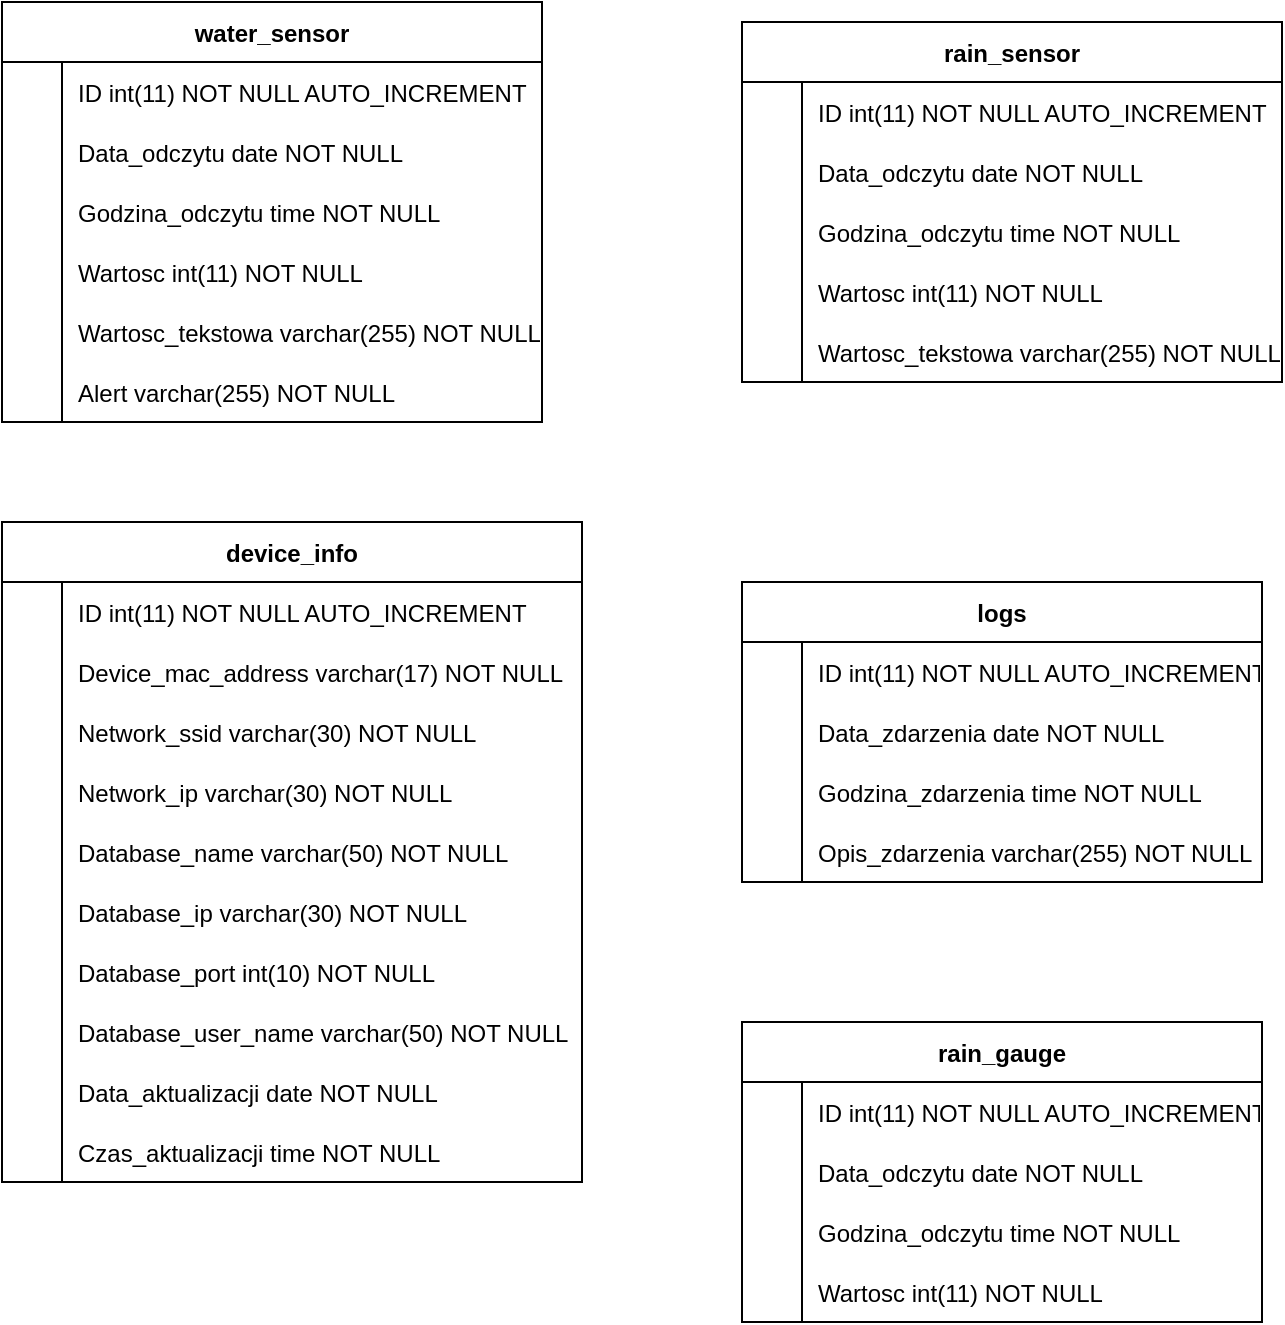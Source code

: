 <mxfile version="22.1.17" type="device" pages="2">
  <diagram name="Strona-1" id="8WHygP1QRPHYnAN3Nrqi">
    <mxGraphModel dx="3355" dy="482" grid="1" gridSize="10" guides="1" tooltips="1" connect="1" arrows="1" fold="1" page="1" pageScale="1" pageWidth="827" pageHeight="1169" math="0" shadow="0">
      <root>
        <mxCell id="0" />
        <mxCell id="1" parent="0" />
        <mxCell id="cnZtxlkReVBQDcn28KhE-89" value="device_info" style="shape=table;startSize=30;container=1;collapsible=1;childLayout=tableLayout;fixedRows=1;rowLines=0;fontStyle=1;align=center;resizeLast=1;" parent="1" vertex="1">
          <mxGeometry x="-2400" y="300" width="290" height="330" as="geometry" />
        </mxCell>
        <mxCell id="cnZtxlkReVBQDcn28KhE-90" value="" style="shape=tableRow;horizontal=0;startSize=0;swimlaneHead=0;swimlaneBody=0;fillColor=none;collapsible=0;dropTarget=0;points=[[0,0.5],[1,0.5]];portConstraint=eastwest;strokeColor=inherit;top=0;left=0;right=0;bottom=0;" parent="cnZtxlkReVBQDcn28KhE-89" vertex="1">
          <mxGeometry y="30" width="290" height="30" as="geometry" />
        </mxCell>
        <mxCell id="cnZtxlkReVBQDcn28KhE-91" value="" style="shape=partialRectangle;overflow=hidden;connectable=0;fillColor=none;strokeColor=inherit;top=0;left=0;bottom=0;right=0;" parent="cnZtxlkReVBQDcn28KhE-90" vertex="1">
          <mxGeometry width="30" height="30" as="geometry">
            <mxRectangle width="30" height="30" as="alternateBounds" />
          </mxGeometry>
        </mxCell>
        <mxCell id="cnZtxlkReVBQDcn28KhE-92" value="ID int(11) NOT NULL AUTO_INCREMENT" style="shape=partialRectangle;overflow=hidden;connectable=0;fillColor=none;align=left;strokeColor=inherit;top=0;left=0;bottom=0;right=0;spacingLeft=6;" parent="cnZtxlkReVBQDcn28KhE-90" vertex="1">
          <mxGeometry x="30" width="260" height="30" as="geometry">
            <mxRectangle width="260" height="30" as="alternateBounds" />
          </mxGeometry>
        </mxCell>
        <mxCell id="cnZtxlkReVBQDcn28KhE-93" value="" style="shape=tableRow;horizontal=0;startSize=0;swimlaneHead=0;swimlaneBody=0;fillColor=none;collapsible=0;dropTarget=0;points=[[0,0.5],[1,0.5]];portConstraint=eastwest;strokeColor=inherit;top=0;left=0;right=0;bottom=0;" parent="cnZtxlkReVBQDcn28KhE-89" vertex="1">
          <mxGeometry y="60" width="290" height="30" as="geometry" />
        </mxCell>
        <mxCell id="cnZtxlkReVBQDcn28KhE-94" value="" style="shape=partialRectangle;overflow=hidden;connectable=0;fillColor=none;strokeColor=inherit;top=0;left=0;bottom=0;right=0;" parent="cnZtxlkReVBQDcn28KhE-93" vertex="1">
          <mxGeometry width="30" height="30" as="geometry">
            <mxRectangle width="30" height="30" as="alternateBounds" />
          </mxGeometry>
        </mxCell>
        <mxCell id="cnZtxlkReVBQDcn28KhE-95" value="Device_mac_address varchar(17) NOT NULL" style="shape=partialRectangle;overflow=hidden;connectable=0;fillColor=none;align=left;strokeColor=inherit;top=0;left=0;bottom=0;right=0;spacingLeft=6;" parent="cnZtxlkReVBQDcn28KhE-93" vertex="1">
          <mxGeometry x="30" width="260" height="30" as="geometry">
            <mxRectangle width="260" height="30" as="alternateBounds" />
          </mxGeometry>
        </mxCell>
        <mxCell id="cnZtxlkReVBQDcn28KhE-96" value="" style="shape=tableRow;horizontal=0;startSize=0;swimlaneHead=0;swimlaneBody=0;fillColor=none;collapsible=0;dropTarget=0;points=[[0,0.5],[1,0.5]];portConstraint=eastwest;strokeColor=inherit;top=0;left=0;right=0;bottom=0;" parent="cnZtxlkReVBQDcn28KhE-89" vertex="1">
          <mxGeometry y="90" width="290" height="30" as="geometry" />
        </mxCell>
        <mxCell id="cnZtxlkReVBQDcn28KhE-97" value="" style="shape=partialRectangle;overflow=hidden;connectable=0;fillColor=none;strokeColor=inherit;top=0;left=0;bottom=0;right=0;" parent="cnZtxlkReVBQDcn28KhE-96" vertex="1">
          <mxGeometry width="30" height="30" as="geometry">
            <mxRectangle width="30" height="30" as="alternateBounds" />
          </mxGeometry>
        </mxCell>
        <mxCell id="cnZtxlkReVBQDcn28KhE-98" value="Network_ssid varchar(30) NOT NULL" style="shape=partialRectangle;overflow=hidden;connectable=0;fillColor=none;align=left;strokeColor=inherit;top=0;left=0;bottom=0;right=0;spacingLeft=6;" parent="cnZtxlkReVBQDcn28KhE-96" vertex="1">
          <mxGeometry x="30" width="260" height="30" as="geometry">
            <mxRectangle width="260" height="30" as="alternateBounds" />
          </mxGeometry>
        </mxCell>
        <mxCell id="cnZtxlkReVBQDcn28KhE-99" value="" style="shape=tableRow;horizontal=0;startSize=0;swimlaneHead=0;swimlaneBody=0;fillColor=none;collapsible=0;dropTarget=0;points=[[0,0.5],[1,0.5]];portConstraint=eastwest;strokeColor=inherit;top=0;left=0;right=0;bottom=0;" parent="cnZtxlkReVBQDcn28KhE-89" vertex="1">
          <mxGeometry y="120" width="290" height="30" as="geometry" />
        </mxCell>
        <mxCell id="cnZtxlkReVBQDcn28KhE-100" value="" style="shape=partialRectangle;overflow=hidden;connectable=0;fillColor=none;strokeColor=inherit;top=0;left=0;bottom=0;right=0;" parent="cnZtxlkReVBQDcn28KhE-99" vertex="1">
          <mxGeometry width="30" height="30" as="geometry">
            <mxRectangle width="30" height="30" as="alternateBounds" />
          </mxGeometry>
        </mxCell>
        <mxCell id="cnZtxlkReVBQDcn28KhE-101" value="Network_ip varchar(30) NOT NULL" style="shape=partialRectangle;overflow=hidden;connectable=0;fillColor=none;align=left;strokeColor=inherit;top=0;left=0;bottom=0;right=0;spacingLeft=6;" parent="cnZtxlkReVBQDcn28KhE-99" vertex="1">
          <mxGeometry x="30" width="260" height="30" as="geometry">
            <mxRectangle width="260" height="30" as="alternateBounds" />
          </mxGeometry>
        </mxCell>
        <mxCell id="cnZtxlkReVBQDcn28KhE-102" value="" style="shape=tableRow;horizontal=0;startSize=0;swimlaneHead=0;swimlaneBody=0;fillColor=none;collapsible=0;dropTarget=0;points=[[0,0.5],[1,0.5]];portConstraint=eastwest;strokeColor=inherit;top=0;left=0;right=0;bottom=0;" parent="cnZtxlkReVBQDcn28KhE-89" vertex="1">
          <mxGeometry y="150" width="290" height="30" as="geometry" />
        </mxCell>
        <mxCell id="cnZtxlkReVBQDcn28KhE-103" value="" style="shape=partialRectangle;overflow=hidden;connectable=0;fillColor=none;strokeColor=inherit;top=0;left=0;bottom=0;right=0;" parent="cnZtxlkReVBQDcn28KhE-102" vertex="1">
          <mxGeometry width="30" height="30" as="geometry">
            <mxRectangle width="30" height="30" as="alternateBounds" />
          </mxGeometry>
        </mxCell>
        <mxCell id="cnZtxlkReVBQDcn28KhE-104" value="Database_name varchar(50) NOT NULL" style="shape=partialRectangle;overflow=hidden;connectable=0;fillColor=none;align=left;strokeColor=inherit;top=0;left=0;bottom=0;right=0;spacingLeft=6;" parent="cnZtxlkReVBQDcn28KhE-102" vertex="1">
          <mxGeometry x="30" width="260" height="30" as="geometry">
            <mxRectangle width="260" height="30" as="alternateBounds" />
          </mxGeometry>
        </mxCell>
        <mxCell id="cnZtxlkReVBQDcn28KhE-105" value="" style="shape=tableRow;horizontal=0;startSize=0;swimlaneHead=0;swimlaneBody=0;fillColor=none;collapsible=0;dropTarget=0;points=[[0,0.5],[1,0.5]];portConstraint=eastwest;strokeColor=inherit;top=0;left=0;right=0;bottom=0;" parent="cnZtxlkReVBQDcn28KhE-89" vertex="1">
          <mxGeometry y="180" width="290" height="30" as="geometry" />
        </mxCell>
        <mxCell id="cnZtxlkReVBQDcn28KhE-106" value="" style="shape=partialRectangle;overflow=hidden;connectable=0;fillColor=none;strokeColor=inherit;top=0;left=0;bottom=0;right=0;" parent="cnZtxlkReVBQDcn28KhE-105" vertex="1">
          <mxGeometry width="30" height="30" as="geometry">
            <mxRectangle width="30" height="30" as="alternateBounds" />
          </mxGeometry>
        </mxCell>
        <mxCell id="cnZtxlkReVBQDcn28KhE-107" value="Database_ip varchar(30) NOT NULL" style="shape=partialRectangle;overflow=hidden;connectable=0;fillColor=none;align=left;strokeColor=inherit;top=0;left=0;bottom=0;right=0;spacingLeft=6;" parent="cnZtxlkReVBQDcn28KhE-105" vertex="1">
          <mxGeometry x="30" width="260" height="30" as="geometry">
            <mxRectangle width="260" height="30" as="alternateBounds" />
          </mxGeometry>
        </mxCell>
        <mxCell id="cnZtxlkReVBQDcn28KhE-108" value="" style="shape=tableRow;horizontal=0;startSize=0;swimlaneHead=0;swimlaneBody=0;fillColor=none;collapsible=0;dropTarget=0;points=[[0,0.5],[1,0.5]];portConstraint=eastwest;strokeColor=inherit;top=0;left=0;right=0;bottom=0;" parent="cnZtxlkReVBQDcn28KhE-89" vertex="1">
          <mxGeometry y="210" width="290" height="30" as="geometry" />
        </mxCell>
        <mxCell id="cnZtxlkReVBQDcn28KhE-109" value="" style="shape=partialRectangle;overflow=hidden;connectable=0;fillColor=none;strokeColor=inherit;top=0;left=0;bottom=0;right=0;" parent="cnZtxlkReVBQDcn28KhE-108" vertex="1">
          <mxGeometry width="30" height="30" as="geometry">
            <mxRectangle width="30" height="30" as="alternateBounds" />
          </mxGeometry>
        </mxCell>
        <mxCell id="cnZtxlkReVBQDcn28KhE-110" value="Database_port int(10) NOT NULL" style="shape=partialRectangle;overflow=hidden;connectable=0;fillColor=none;align=left;strokeColor=inherit;top=0;left=0;bottom=0;right=0;spacingLeft=6;" parent="cnZtxlkReVBQDcn28KhE-108" vertex="1">
          <mxGeometry x="30" width="260" height="30" as="geometry">
            <mxRectangle width="260" height="30" as="alternateBounds" />
          </mxGeometry>
        </mxCell>
        <mxCell id="cnZtxlkReVBQDcn28KhE-111" value="" style="shape=tableRow;horizontal=0;startSize=0;swimlaneHead=0;swimlaneBody=0;fillColor=none;collapsible=0;dropTarget=0;points=[[0,0.5],[1,0.5]];portConstraint=eastwest;strokeColor=inherit;top=0;left=0;right=0;bottom=0;" parent="cnZtxlkReVBQDcn28KhE-89" vertex="1">
          <mxGeometry y="240" width="290" height="30" as="geometry" />
        </mxCell>
        <mxCell id="cnZtxlkReVBQDcn28KhE-112" value="" style="shape=partialRectangle;overflow=hidden;connectable=0;fillColor=none;strokeColor=inherit;top=0;left=0;bottom=0;right=0;" parent="cnZtxlkReVBQDcn28KhE-111" vertex="1">
          <mxGeometry width="30" height="30" as="geometry">
            <mxRectangle width="30" height="30" as="alternateBounds" />
          </mxGeometry>
        </mxCell>
        <mxCell id="cnZtxlkReVBQDcn28KhE-113" value="Database_user_name varchar(50) NOT NULL" style="shape=partialRectangle;overflow=hidden;connectable=0;fillColor=none;align=left;strokeColor=inherit;top=0;left=0;bottom=0;right=0;spacingLeft=6;" parent="cnZtxlkReVBQDcn28KhE-111" vertex="1">
          <mxGeometry x="30" width="260" height="30" as="geometry">
            <mxRectangle width="260" height="30" as="alternateBounds" />
          </mxGeometry>
        </mxCell>
        <mxCell id="cnZtxlkReVBQDcn28KhE-114" value="" style="shape=tableRow;horizontal=0;startSize=0;swimlaneHead=0;swimlaneBody=0;fillColor=none;collapsible=0;dropTarget=0;points=[[0,0.5],[1,0.5]];portConstraint=eastwest;strokeColor=inherit;top=0;left=0;right=0;bottom=0;" parent="cnZtxlkReVBQDcn28KhE-89" vertex="1">
          <mxGeometry y="270" width="290" height="30" as="geometry" />
        </mxCell>
        <mxCell id="cnZtxlkReVBQDcn28KhE-115" value="" style="shape=partialRectangle;overflow=hidden;connectable=0;fillColor=none;strokeColor=inherit;top=0;left=0;bottom=0;right=0;" parent="cnZtxlkReVBQDcn28KhE-114" vertex="1">
          <mxGeometry width="30" height="30" as="geometry">
            <mxRectangle width="30" height="30" as="alternateBounds" />
          </mxGeometry>
        </mxCell>
        <mxCell id="cnZtxlkReVBQDcn28KhE-116" value="Data_aktualizacji date NOT NULL" style="shape=partialRectangle;overflow=hidden;connectable=0;fillColor=none;align=left;strokeColor=inherit;top=0;left=0;bottom=0;right=0;spacingLeft=6;" parent="cnZtxlkReVBQDcn28KhE-114" vertex="1">
          <mxGeometry x="30" width="260" height="30" as="geometry">
            <mxRectangle width="260" height="30" as="alternateBounds" />
          </mxGeometry>
        </mxCell>
        <mxCell id="cnZtxlkReVBQDcn28KhE-117" value="" style="shape=tableRow;horizontal=0;startSize=0;swimlaneHead=0;swimlaneBody=0;fillColor=none;collapsible=0;dropTarget=0;points=[[0,0.5],[1,0.5]];portConstraint=eastwest;strokeColor=inherit;top=0;left=0;right=0;bottom=0;" parent="cnZtxlkReVBQDcn28KhE-89" vertex="1">
          <mxGeometry y="300" width="290" height="30" as="geometry" />
        </mxCell>
        <mxCell id="cnZtxlkReVBQDcn28KhE-118" value="" style="shape=partialRectangle;overflow=hidden;connectable=0;fillColor=none;strokeColor=inherit;top=0;left=0;bottom=0;right=0;" parent="cnZtxlkReVBQDcn28KhE-117" vertex="1">
          <mxGeometry width="30" height="30" as="geometry">
            <mxRectangle width="30" height="30" as="alternateBounds" />
          </mxGeometry>
        </mxCell>
        <mxCell id="cnZtxlkReVBQDcn28KhE-119" value="Czas_aktualizacji time NOT NULL" style="shape=partialRectangle;overflow=hidden;connectable=0;fillColor=none;align=left;strokeColor=inherit;top=0;left=0;bottom=0;right=0;spacingLeft=6;" parent="cnZtxlkReVBQDcn28KhE-117" vertex="1">
          <mxGeometry x="30" width="260" height="30" as="geometry">
            <mxRectangle width="260" height="30" as="alternateBounds" />
          </mxGeometry>
        </mxCell>
        <mxCell id="cnZtxlkReVBQDcn28KhE-178" value="logs" style="shape=table;startSize=30;container=1;collapsible=1;childLayout=tableLayout;fixedRows=1;rowLines=0;fontStyle=1;align=center;resizeLast=1;" parent="1" vertex="1">
          <mxGeometry x="-2030" y="330" width="260" height="150" as="geometry" />
        </mxCell>
        <mxCell id="cnZtxlkReVBQDcn28KhE-179" value="" style="shape=tableRow;horizontal=0;startSize=0;swimlaneHead=0;swimlaneBody=0;fillColor=none;collapsible=0;dropTarget=0;points=[[0,0.5],[1,0.5]];portConstraint=eastwest;strokeColor=inherit;top=0;left=0;right=0;bottom=0;" parent="cnZtxlkReVBQDcn28KhE-178" vertex="1">
          <mxGeometry y="30" width="260" height="30" as="geometry" />
        </mxCell>
        <mxCell id="cnZtxlkReVBQDcn28KhE-180" value="" style="shape=partialRectangle;overflow=hidden;connectable=0;fillColor=none;strokeColor=inherit;top=0;left=0;bottom=0;right=0;" parent="cnZtxlkReVBQDcn28KhE-179" vertex="1">
          <mxGeometry width="30" height="30" as="geometry">
            <mxRectangle width="30" height="30" as="alternateBounds" />
          </mxGeometry>
        </mxCell>
        <mxCell id="cnZtxlkReVBQDcn28KhE-181" value="ID int(11) NOT NULL AUTO_INCREMENT" style="shape=partialRectangle;overflow=hidden;connectable=0;fillColor=none;align=left;strokeColor=inherit;top=0;left=0;bottom=0;right=0;spacingLeft=6;" parent="cnZtxlkReVBQDcn28KhE-179" vertex="1">
          <mxGeometry x="30" width="230" height="30" as="geometry">
            <mxRectangle width="230" height="30" as="alternateBounds" />
          </mxGeometry>
        </mxCell>
        <mxCell id="cnZtxlkReVBQDcn28KhE-182" value="" style="shape=tableRow;horizontal=0;startSize=0;swimlaneHead=0;swimlaneBody=0;fillColor=none;collapsible=0;dropTarget=0;points=[[0,0.5],[1,0.5]];portConstraint=eastwest;strokeColor=inherit;top=0;left=0;right=0;bottom=0;" parent="cnZtxlkReVBQDcn28KhE-178" vertex="1">
          <mxGeometry y="60" width="260" height="30" as="geometry" />
        </mxCell>
        <mxCell id="cnZtxlkReVBQDcn28KhE-183" value="" style="shape=partialRectangle;overflow=hidden;connectable=0;fillColor=none;strokeColor=inherit;top=0;left=0;bottom=0;right=0;" parent="cnZtxlkReVBQDcn28KhE-182" vertex="1">
          <mxGeometry width="30" height="30" as="geometry">
            <mxRectangle width="30" height="30" as="alternateBounds" />
          </mxGeometry>
        </mxCell>
        <mxCell id="cnZtxlkReVBQDcn28KhE-184" value="Data_zdarzenia date NOT NULL" style="shape=partialRectangle;overflow=hidden;connectable=0;fillColor=none;align=left;strokeColor=inherit;top=0;left=0;bottom=0;right=0;spacingLeft=6;" parent="cnZtxlkReVBQDcn28KhE-182" vertex="1">
          <mxGeometry x="30" width="230" height="30" as="geometry">
            <mxRectangle width="230" height="30" as="alternateBounds" />
          </mxGeometry>
        </mxCell>
        <mxCell id="cnZtxlkReVBQDcn28KhE-185" value="" style="shape=tableRow;horizontal=0;startSize=0;swimlaneHead=0;swimlaneBody=0;fillColor=none;collapsible=0;dropTarget=0;points=[[0,0.5],[1,0.5]];portConstraint=eastwest;strokeColor=inherit;top=0;left=0;right=0;bottom=0;" parent="cnZtxlkReVBQDcn28KhE-178" vertex="1">
          <mxGeometry y="90" width="260" height="30" as="geometry" />
        </mxCell>
        <mxCell id="cnZtxlkReVBQDcn28KhE-186" value="" style="shape=partialRectangle;overflow=hidden;connectable=0;fillColor=none;strokeColor=inherit;top=0;left=0;bottom=0;right=0;" parent="cnZtxlkReVBQDcn28KhE-185" vertex="1">
          <mxGeometry width="30" height="30" as="geometry">
            <mxRectangle width="30" height="30" as="alternateBounds" />
          </mxGeometry>
        </mxCell>
        <mxCell id="cnZtxlkReVBQDcn28KhE-187" value="Godzina_zdarzenia time NOT NULL" style="shape=partialRectangle;overflow=hidden;connectable=0;fillColor=none;align=left;strokeColor=inherit;top=0;left=0;bottom=0;right=0;spacingLeft=6;" parent="cnZtxlkReVBQDcn28KhE-185" vertex="1">
          <mxGeometry x="30" width="230" height="30" as="geometry">
            <mxRectangle width="230" height="30" as="alternateBounds" />
          </mxGeometry>
        </mxCell>
        <mxCell id="cnZtxlkReVBQDcn28KhE-188" value="" style="shape=tableRow;horizontal=0;startSize=0;swimlaneHead=0;swimlaneBody=0;fillColor=none;collapsible=0;dropTarget=0;points=[[0,0.5],[1,0.5]];portConstraint=eastwest;strokeColor=inherit;top=0;left=0;right=0;bottom=0;" parent="cnZtxlkReVBQDcn28KhE-178" vertex="1">
          <mxGeometry y="120" width="260" height="30" as="geometry" />
        </mxCell>
        <mxCell id="cnZtxlkReVBQDcn28KhE-189" value="" style="shape=partialRectangle;overflow=hidden;connectable=0;fillColor=none;strokeColor=inherit;top=0;left=0;bottom=0;right=0;" parent="cnZtxlkReVBQDcn28KhE-188" vertex="1">
          <mxGeometry width="30" height="30" as="geometry">
            <mxRectangle width="30" height="30" as="alternateBounds" />
          </mxGeometry>
        </mxCell>
        <mxCell id="cnZtxlkReVBQDcn28KhE-190" value="Opis_zdarzenia varchar(255) NOT NULL" style="shape=partialRectangle;overflow=hidden;connectable=0;fillColor=none;align=left;strokeColor=inherit;top=0;left=0;bottom=0;right=0;spacingLeft=6;" parent="cnZtxlkReVBQDcn28KhE-188" vertex="1">
          <mxGeometry x="30" width="230" height="30" as="geometry">
            <mxRectangle width="230" height="30" as="alternateBounds" />
          </mxGeometry>
        </mxCell>
        <mxCell id="cnZtxlkReVBQDcn28KhE-191" value="rain_gauge" style="shape=table;startSize=30;container=1;collapsible=1;childLayout=tableLayout;fixedRows=1;rowLines=0;fontStyle=1;align=center;resizeLast=1;" parent="1" vertex="1">
          <mxGeometry x="-2030" y="550" width="260" height="150" as="geometry" />
        </mxCell>
        <mxCell id="cnZtxlkReVBQDcn28KhE-192" value="" style="shape=tableRow;horizontal=0;startSize=0;swimlaneHead=0;swimlaneBody=0;fillColor=none;collapsible=0;dropTarget=0;points=[[0,0.5],[1,0.5]];portConstraint=eastwest;strokeColor=inherit;top=0;left=0;right=0;bottom=0;" parent="cnZtxlkReVBQDcn28KhE-191" vertex="1">
          <mxGeometry y="30" width="260" height="30" as="geometry" />
        </mxCell>
        <mxCell id="cnZtxlkReVBQDcn28KhE-193" value="" style="shape=partialRectangle;overflow=hidden;connectable=0;fillColor=none;strokeColor=inherit;top=0;left=0;bottom=0;right=0;" parent="cnZtxlkReVBQDcn28KhE-192" vertex="1">
          <mxGeometry width="30" height="30" as="geometry">
            <mxRectangle width="30" height="30" as="alternateBounds" />
          </mxGeometry>
        </mxCell>
        <mxCell id="cnZtxlkReVBQDcn28KhE-194" value="ID int(11) NOT NULL AUTO_INCREMENT" style="shape=partialRectangle;overflow=hidden;connectable=0;fillColor=none;align=left;strokeColor=inherit;top=0;left=0;bottom=0;right=0;spacingLeft=6;" parent="cnZtxlkReVBQDcn28KhE-192" vertex="1">
          <mxGeometry x="30" width="230" height="30" as="geometry">
            <mxRectangle width="230" height="30" as="alternateBounds" />
          </mxGeometry>
        </mxCell>
        <mxCell id="cnZtxlkReVBQDcn28KhE-195" value="" style="shape=tableRow;horizontal=0;startSize=0;swimlaneHead=0;swimlaneBody=0;fillColor=none;collapsible=0;dropTarget=0;points=[[0,0.5],[1,0.5]];portConstraint=eastwest;strokeColor=inherit;top=0;left=0;right=0;bottom=0;" parent="cnZtxlkReVBQDcn28KhE-191" vertex="1">
          <mxGeometry y="60" width="260" height="30" as="geometry" />
        </mxCell>
        <mxCell id="cnZtxlkReVBQDcn28KhE-196" value="" style="shape=partialRectangle;overflow=hidden;connectable=0;fillColor=none;strokeColor=inherit;top=0;left=0;bottom=0;right=0;" parent="cnZtxlkReVBQDcn28KhE-195" vertex="1">
          <mxGeometry width="30" height="30" as="geometry">
            <mxRectangle width="30" height="30" as="alternateBounds" />
          </mxGeometry>
        </mxCell>
        <mxCell id="cnZtxlkReVBQDcn28KhE-197" value="Data_odczytu date NOT NULL" style="shape=partialRectangle;overflow=hidden;connectable=0;fillColor=none;align=left;strokeColor=inherit;top=0;left=0;bottom=0;right=0;spacingLeft=6;" parent="cnZtxlkReVBQDcn28KhE-195" vertex="1">
          <mxGeometry x="30" width="230" height="30" as="geometry">
            <mxRectangle width="230" height="30" as="alternateBounds" />
          </mxGeometry>
        </mxCell>
        <mxCell id="cnZtxlkReVBQDcn28KhE-198" value="" style="shape=tableRow;horizontal=0;startSize=0;swimlaneHead=0;swimlaneBody=0;fillColor=none;collapsible=0;dropTarget=0;points=[[0,0.5],[1,0.5]];portConstraint=eastwest;strokeColor=inherit;top=0;left=0;right=0;bottom=0;" parent="cnZtxlkReVBQDcn28KhE-191" vertex="1">
          <mxGeometry y="90" width="260" height="30" as="geometry" />
        </mxCell>
        <mxCell id="cnZtxlkReVBQDcn28KhE-199" value="" style="shape=partialRectangle;overflow=hidden;connectable=0;fillColor=none;strokeColor=inherit;top=0;left=0;bottom=0;right=0;" parent="cnZtxlkReVBQDcn28KhE-198" vertex="1">
          <mxGeometry width="30" height="30" as="geometry">
            <mxRectangle width="30" height="30" as="alternateBounds" />
          </mxGeometry>
        </mxCell>
        <mxCell id="cnZtxlkReVBQDcn28KhE-200" value="Godzina_odczytu time NOT NULL" style="shape=partialRectangle;overflow=hidden;connectable=0;fillColor=none;align=left;strokeColor=inherit;top=0;left=0;bottom=0;right=0;spacingLeft=6;" parent="cnZtxlkReVBQDcn28KhE-198" vertex="1">
          <mxGeometry x="30" width="230" height="30" as="geometry">
            <mxRectangle width="230" height="30" as="alternateBounds" />
          </mxGeometry>
        </mxCell>
        <mxCell id="cnZtxlkReVBQDcn28KhE-201" value="" style="shape=tableRow;horizontal=0;startSize=0;swimlaneHead=0;swimlaneBody=0;fillColor=none;collapsible=0;dropTarget=0;points=[[0,0.5],[1,0.5]];portConstraint=eastwest;strokeColor=inherit;top=0;left=0;right=0;bottom=0;" parent="cnZtxlkReVBQDcn28KhE-191" vertex="1">
          <mxGeometry y="120" width="260" height="30" as="geometry" />
        </mxCell>
        <mxCell id="cnZtxlkReVBQDcn28KhE-202" value="" style="shape=partialRectangle;overflow=hidden;connectable=0;fillColor=none;strokeColor=inherit;top=0;left=0;bottom=0;right=0;" parent="cnZtxlkReVBQDcn28KhE-201" vertex="1">
          <mxGeometry width="30" height="30" as="geometry">
            <mxRectangle width="30" height="30" as="alternateBounds" />
          </mxGeometry>
        </mxCell>
        <mxCell id="cnZtxlkReVBQDcn28KhE-203" value="Wartosc int(11) NOT NULL" style="shape=partialRectangle;overflow=hidden;connectable=0;fillColor=none;align=left;strokeColor=inherit;top=0;left=0;bottom=0;right=0;spacingLeft=6;" parent="cnZtxlkReVBQDcn28KhE-201" vertex="1">
          <mxGeometry x="30" width="230" height="30" as="geometry">
            <mxRectangle width="230" height="30" as="alternateBounds" />
          </mxGeometry>
        </mxCell>
        <mxCell id="cnZtxlkReVBQDcn28KhE-204" value="rain_sensor" style="shape=table;startSize=30;container=1;collapsible=1;childLayout=tableLayout;fixedRows=1;rowLines=0;fontStyle=1;align=center;resizeLast=1;" parent="1" vertex="1">
          <mxGeometry x="-2030" y="50" width="270" height="180" as="geometry" />
        </mxCell>
        <mxCell id="cnZtxlkReVBQDcn28KhE-205" value="" style="shape=tableRow;horizontal=0;startSize=0;swimlaneHead=0;swimlaneBody=0;fillColor=none;collapsible=0;dropTarget=0;points=[[0,0.5],[1,0.5]];portConstraint=eastwest;strokeColor=inherit;top=0;left=0;right=0;bottom=0;" parent="cnZtxlkReVBQDcn28KhE-204" vertex="1">
          <mxGeometry y="30" width="270" height="30" as="geometry" />
        </mxCell>
        <mxCell id="cnZtxlkReVBQDcn28KhE-206" value="" style="shape=partialRectangle;overflow=hidden;connectable=0;fillColor=none;strokeColor=inherit;top=0;left=0;bottom=0;right=0;" parent="cnZtxlkReVBQDcn28KhE-205" vertex="1">
          <mxGeometry width="30" height="30" as="geometry">
            <mxRectangle width="30" height="30" as="alternateBounds" />
          </mxGeometry>
        </mxCell>
        <mxCell id="cnZtxlkReVBQDcn28KhE-207" value="ID int(11) NOT NULL AUTO_INCREMENT" style="shape=partialRectangle;overflow=hidden;connectable=0;fillColor=none;align=left;strokeColor=inherit;top=0;left=0;bottom=0;right=0;spacingLeft=6;" parent="cnZtxlkReVBQDcn28KhE-205" vertex="1">
          <mxGeometry x="30" width="240" height="30" as="geometry">
            <mxRectangle width="240" height="30" as="alternateBounds" />
          </mxGeometry>
        </mxCell>
        <mxCell id="cnZtxlkReVBQDcn28KhE-208" value="" style="shape=tableRow;horizontal=0;startSize=0;swimlaneHead=0;swimlaneBody=0;fillColor=none;collapsible=0;dropTarget=0;points=[[0,0.5],[1,0.5]];portConstraint=eastwest;strokeColor=inherit;top=0;left=0;right=0;bottom=0;" parent="cnZtxlkReVBQDcn28KhE-204" vertex="1">
          <mxGeometry y="60" width="270" height="30" as="geometry" />
        </mxCell>
        <mxCell id="cnZtxlkReVBQDcn28KhE-209" value="" style="shape=partialRectangle;overflow=hidden;connectable=0;fillColor=none;strokeColor=inherit;top=0;left=0;bottom=0;right=0;" parent="cnZtxlkReVBQDcn28KhE-208" vertex="1">
          <mxGeometry width="30" height="30" as="geometry">
            <mxRectangle width="30" height="30" as="alternateBounds" />
          </mxGeometry>
        </mxCell>
        <mxCell id="cnZtxlkReVBQDcn28KhE-210" value="Data_odczytu date NOT NULL" style="shape=partialRectangle;overflow=hidden;connectable=0;fillColor=none;align=left;strokeColor=inherit;top=0;left=0;bottom=0;right=0;spacingLeft=6;" parent="cnZtxlkReVBQDcn28KhE-208" vertex="1">
          <mxGeometry x="30" width="240" height="30" as="geometry">
            <mxRectangle width="240" height="30" as="alternateBounds" />
          </mxGeometry>
        </mxCell>
        <mxCell id="cnZtxlkReVBQDcn28KhE-211" value="" style="shape=tableRow;horizontal=0;startSize=0;swimlaneHead=0;swimlaneBody=0;fillColor=none;collapsible=0;dropTarget=0;points=[[0,0.5],[1,0.5]];portConstraint=eastwest;strokeColor=inherit;top=0;left=0;right=0;bottom=0;" parent="cnZtxlkReVBQDcn28KhE-204" vertex="1">
          <mxGeometry y="90" width="270" height="30" as="geometry" />
        </mxCell>
        <mxCell id="cnZtxlkReVBQDcn28KhE-212" value="" style="shape=partialRectangle;overflow=hidden;connectable=0;fillColor=none;strokeColor=inherit;top=0;left=0;bottom=0;right=0;" parent="cnZtxlkReVBQDcn28KhE-211" vertex="1">
          <mxGeometry width="30" height="30" as="geometry">
            <mxRectangle width="30" height="30" as="alternateBounds" />
          </mxGeometry>
        </mxCell>
        <mxCell id="cnZtxlkReVBQDcn28KhE-213" value="Godzina_odczytu time NOT NULL" style="shape=partialRectangle;overflow=hidden;connectable=0;fillColor=none;align=left;strokeColor=inherit;top=0;left=0;bottom=0;right=0;spacingLeft=6;" parent="cnZtxlkReVBQDcn28KhE-211" vertex="1">
          <mxGeometry x="30" width="240" height="30" as="geometry">
            <mxRectangle width="240" height="30" as="alternateBounds" />
          </mxGeometry>
        </mxCell>
        <mxCell id="cnZtxlkReVBQDcn28KhE-214" value="" style="shape=tableRow;horizontal=0;startSize=0;swimlaneHead=0;swimlaneBody=0;fillColor=none;collapsible=0;dropTarget=0;points=[[0,0.5],[1,0.5]];portConstraint=eastwest;strokeColor=inherit;top=0;left=0;right=0;bottom=0;" parent="cnZtxlkReVBQDcn28KhE-204" vertex="1">
          <mxGeometry y="120" width="270" height="30" as="geometry" />
        </mxCell>
        <mxCell id="cnZtxlkReVBQDcn28KhE-215" value="" style="shape=partialRectangle;overflow=hidden;connectable=0;fillColor=none;strokeColor=inherit;top=0;left=0;bottom=0;right=0;" parent="cnZtxlkReVBQDcn28KhE-214" vertex="1">
          <mxGeometry width="30" height="30" as="geometry">
            <mxRectangle width="30" height="30" as="alternateBounds" />
          </mxGeometry>
        </mxCell>
        <mxCell id="cnZtxlkReVBQDcn28KhE-216" value="Wartosc int(11) NOT NULL" style="shape=partialRectangle;overflow=hidden;connectable=0;fillColor=none;align=left;strokeColor=inherit;top=0;left=0;bottom=0;right=0;spacingLeft=6;" parent="cnZtxlkReVBQDcn28KhE-214" vertex="1">
          <mxGeometry x="30" width="240" height="30" as="geometry">
            <mxRectangle width="240" height="30" as="alternateBounds" />
          </mxGeometry>
        </mxCell>
        <mxCell id="cnZtxlkReVBQDcn28KhE-217" value="" style="shape=tableRow;horizontal=0;startSize=0;swimlaneHead=0;swimlaneBody=0;fillColor=none;collapsible=0;dropTarget=0;points=[[0,0.5],[1,0.5]];portConstraint=eastwest;strokeColor=inherit;top=0;left=0;right=0;bottom=0;" parent="cnZtxlkReVBQDcn28KhE-204" vertex="1">
          <mxGeometry y="150" width="270" height="30" as="geometry" />
        </mxCell>
        <mxCell id="cnZtxlkReVBQDcn28KhE-218" value="" style="shape=partialRectangle;overflow=hidden;connectable=0;fillColor=none;strokeColor=inherit;top=0;left=0;bottom=0;right=0;" parent="cnZtxlkReVBQDcn28KhE-217" vertex="1">
          <mxGeometry width="30" height="30" as="geometry">
            <mxRectangle width="30" height="30" as="alternateBounds" />
          </mxGeometry>
        </mxCell>
        <mxCell id="cnZtxlkReVBQDcn28KhE-219" value="Wartosc_tekstowa varchar(255) NOT NULL" style="shape=partialRectangle;overflow=hidden;connectable=0;fillColor=none;align=left;strokeColor=inherit;top=0;left=0;bottom=0;right=0;spacingLeft=6;" parent="cnZtxlkReVBQDcn28KhE-217" vertex="1">
          <mxGeometry x="30" width="240" height="30" as="geometry">
            <mxRectangle width="240" height="30" as="alternateBounds" />
          </mxGeometry>
        </mxCell>
        <mxCell id="cnZtxlkReVBQDcn28KhE-220" value="water_sensor" style="shape=table;startSize=30;container=1;collapsible=1;childLayout=tableLayout;fixedRows=1;rowLines=0;fontStyle=1;align=center;resizeLast=1;" parent="1" vertex="1">
          <mxGeometry x="-2400" y="40" width="270" height="210" as="geometry" />
        </mxCell>
        <mxCell id="cnZtxlkReVBQDcn28KhE-221" value="" style="shape=tableRow;horizontal=0;startSize=0;swimlaneHead=0;swimlaneBody=0;fillColor=none;collapsible=0;dropTarget=0;points=[[0,0.5],[1,0.5]];portConstraint=eastwest;strokeColor=inherit;top=0;left=0;right=0;bottom=0;" parent="cnZtxlkReVBQDcn28KhE-220" vertex="1">
          <mxGeometry y="30" width="270" height="30" as="geometry" />
        </mxCell>
        <mxCell id="cnZtxlkReVBQDcn28KhE-222" value="" style="shape=partialRectangle;overflow=hidden;connectable=0;fillColor=none;strokeColor=inherit;top=0;left=0;bottom=0;right=0;" parent="cnZtxlkReVBQDcn28KhE-221" vertex="1">
          <mxGeometry width="30" height="30" as="geometry">
            <mxRectangle width="30" height="30" as="alternateBounds" />
          </mxGeometry>
        </mxCell>
        <mxCell id="cnZtxlkReVBQDcn28KhE-223" value="ID int(11) NOT NULL AUTO_INCREMENT" style="shape=partialRectangle;overflow=hidden;connectable=0;fillColor=none;align=left;strokeColor=inherit;top=0;left=0;bottom=0;right=0;spacingLeft=6;" parent="cnZtxlkReVBQDcn28KhE-221" vertex="1">
          <mxGeometry x="30" width="240" height="30" as="geometry">
            <mxRectangle width="240" height="30" as="alternateBounds" />
          </mxGeometry>
        </mxCell>
        <mxCell id="cnZtxlkReVBQDcn28KhE-224" value="" style="shape=tableRow;horizontal=0;startSize=0;swimlaneHead=0;swimlaneBody=0;fillColor=none;collapsible=0;dropTarget=0;points=[[0,0.5],[1,0.5]];portConstraint=eastwest;strokeColor=inherit;top=0;left=0;right=0;bottom=0;" parent="cnZtxlkReVBQDcn28KhE-220" vertex="1">
          <mxGeometry y="60" width="270" height="30" as="geometry" />
        </mxCell>
        <mxCell id="cnZtxlkReVBQDcn28KhE-225" value="" style="shape=partialRectangle;overflow=hidden;connectable=0;fillColor=none;strokeColor=inherit;top=0;left=0;bottom=0;right=0;" parent="cnZtxlkReVBQDcn28KhE-224" vertex="1">
          <mxGeometry width="30" height="30" as="geometry">
            <mxRectangle width="30" height="30" as="alternateBounds" />
          </mxGeometry>
        </mxCell>
        <mxCell id="cnZtxlkReVBQDcn28KhE-226" value="Data_odczytu date NOT NULL" style="shape=partialRectangle;overflow=hidden;connectable=0;fillColor=none;align=left;strokeColor=inherit;top=0;left=0;bottom=0;right=0;spacingLeft=6;" parent="cnZtxlkReVBQDcn28KhE-224" vertex="1">
          <mxGeometry x="30" width="240" height="30" as="geometry">
            <mxRectangle width="240" height="30" as="alternateBounds" />
          </mxGeometry>
        </mxCell>
        <mxCell id="cnZtxlkReVBQDcn28KhE-227" value="" style="shape=tableRow;horizontal=0;startSize=0;swimlaneHead=0;swimlaneBody=0;fillColor=none;collapsible=0;dropTarget=0;points=[[0,0.5],[1,0.5]];portConstraint=eastwest;strokeColor=inherit;top=0;left=0;right=0;bottom=0;" parent="cnZtxlkReVBQDcn28KhE-220" vertex="1">
          <mxGeometry y="90" width="270" height="30" as="geometry" />
        </mxCell>
        <mxCell id="cnZtxlkReVBQDcn28KhE-228" value="" style="shape=partialRectangle;overflow=hidden;connectable=0;fillColor=none;strokeColor=inherit;top=0;left=0;bottom=0;right=0;" parent="cnZtxlkReVBQDcn28KhE-227" vertex="1">
          <mxGeometry width="30" height="30" as="geometry">
            <mxRectangle width="30" height="30" as="alternateBounds" />
          </mxGeometry>
        </mxCell>
        <mxCell id="cnZtxlkReVBQDcn28KhE-229" value="Godzina_odczytu time NOT NULL" style="shape=partialRectangle;overflow=hidden;connectable=0;fillColor=none;align=left;strokeColor=inherit;top=0;left=0;bottom=0;right=0;spacingLeft=6;" parent="cnZtxlkReVBQDcn28KhE-227" vertex="1">
          <mxGeometry x="30" width="240" height="30" as="geometry">
            <mxRectangle width="240" height="30" as="alternateBounds" />
          </mxGeometry>
        </mxCell>
        <mxCell id="cnZtxlkReVBQDcn28KhE-230" value="" style="shape=tableRow;horizontal=0;startSize=0;swimlaneHead=0;swimlaneBody=0;fillColor=none;collapsible=0;dropTarget=0;points=[[0,0.5],[1,0.5]];portConstraint=eastwest;strokeColor=inherit;top=0;left=0;right=0;bottom=0;" parent="cnZtxlkReVBQDcn28KhE-220" vertex="1">
          <mxGeometry y="120" width="270" height="30" as="geometry" />
        </mxCell>
        <mxCell id="cnZtxlkReVBQDcn28KhE-231" value="" style="shape=partialRectangle;overflow=hidden;connectable=0;fillColor=none;strokeColor=inherit;top=0;left=0;bottom=0;right=0;" parent="cnZtxlkReVBQDcn28KhE-230" vertex="1">
          <mxGeometry width="30" height="30" as="geometry">
            <mxRectangle width="30" height="30" as="alternateBounds" />
          </mxGeometry>
        </mxCell>
        <mxCell id="cnZtxlkReVBQDcn28KhE-232" value="Wartosc int(11) NOT NULL" style="shape=partialRectangle;overflow=hidden;connectable=0;fillColor=none;align=left;strokeColor=inherit;top=0;left=0;bottom=0;right=0;spacingLeft=6;" parent="cnZtxlkReVBQDcn28KhE-230" vertex="1">
          <mxGeometry x="30" width="240" height="30" as="geometry">
            <mxRectangle width="240" height="30" as="alternateBounds" />
          </mxGeometry>
        </mxCell>
        <mxCell id="cnZtxlkReVBQDcn28KhE-233" value="" style="shape=tableRow;horizontal=0;startSize=0;swimlaneHead=0;swimlaneBody=0;fillColor=none;collapsible=0;dropTarget=0;points=[[0,0.5],[1,0.5]];portConstraint=eastwest;strokeColor=inherit;top=0;left=0;right=0;bottom=0;" parent="cnZtxlkReVBQDcn28KhE-220" vertex="1">
          <mxGeometry y="150" width="270" height="30" as="geometry" />
        </mxCell>
        <mxCell id="cnZtxlkReVBQDcn28KhE-234" value="" style="shape=partialRectangle;overflow=hidden;connectable=0;fillColor=none;strokeColor=inherit;top=0;left=0;bottom=0;right=0;" parent="cnZtxlkReVBQDcn28KhE-233" vertex="1">
          <mxGeometry width="30" height="30" as="geometry">
            <mxRectangle width="30" height="30" as="alternateBounds" />
          </mxGeometry>
        </mxCell>
        <mxCell id="cnZtxlkReVBQDcn28KhE-235" value="Wartosc_tekstowa varchar(255) NOT NULL" style="shape=partialRectangle;overflow=hidden;connectable=0;fillColor=none;align=left;strokeColor=inherit;top=0;left=0;bottom=0;right=0;spacingLeft=6;" parent="cnZtxlkReVBQDcn28KhE-233" vertex="1">
          <mxGeometry x="30" width="240" height="30" as="geometry">
            <mxRectangle width="240" height="30" as="alternateBounds" />
          </mxGeometry>
        </mxCell>
        <mxCell id="cnZtxlkReVBQDcn28KhE-236" value="" style="shape=tableRow;horizontal=0;startSize=0;swimlaneHead=0;swimlaneBody=0;fillColor=none;collapsible=0;dropTarget=0;points=[[0,0.5],[1,0.5]];portConstraint=eastwest;strokeColor=inherit;top=0;left=0;right=0;bottom=0;" parent="cnZtxlkReVBQDcn28KhE-220" vertex="1">
          <mxGeometry y="180" width="270" height="30" as="geometry" />
        </mxCell>
        <mxCell id="cnZtxlkReVBQDcn28KhE-237" value="" style="shape=partialRectangle;overflow=hidden;connectable=0;fillColor=none;strokeColor=inherit;top=0;left=0;bottom=0;right=0;" parent="cnZtxlkReVBQDcn28KhE-236" vertex="1">
          <mxGeometry width="30" height="30" as="geometry">
            <mxRectangle width="30" height="30" as="alternateBounds" />
          </mxGeometry>
        </mxCell>
        <mxCell id="cnZtxlkReVBQDcn28KhE-238" value="Alert varchar(255) NOT NULL" style="shape=partialRectangle;overflow=hidden;connectable=0;fillColor=none;align=left;strokeColor=inherit;top=0;left=0;bottom=0;right=0;spacingLeft=6;" parent="cnZtxlkReVBQDcn28KhE-236" vertex="1">
          <mxGeometry x="30" width="240" height="30" as="geometry">
            <mxRectangle width="240" height="30" as="alternateBounds" />
          </mxGeometry>
        </mxCell>
      </root>
    </mxGraphModel>
  </diagram>
  <diagram id="sddnPKnreQNIhbQXIPJZ" name="Strona-2">
    <mxGraphModel dx="2999" dy="742" grid="1" gridSize="10" guides="1" tooltips="1" connect="1" arrows="1" fold="1" page="1" pageScale="1" pageWidth="827" pageHeight="1169" math="0" shadow="0">
      <root>
        <mxCell id="0" />
        <mxCell id="1" parent="0" />
        <mxCell id="SahIpaDJFACONAGA0hbS-1" value="auth_group" style="shape=table;startSize=30;container=1;collapsible=1;childLayout=tableLayout;fixedRows=1;rowLines=0;fontStyle=1;align=center;resizeLast=1;" vertex="1" parent="1">
          <mxGeometry x="-1610" y="190" width="260" height="90" as="geometry" />
        </mxCell>
        <mxCell id="SahIpaDJFACONAGA0hbS-2" value="" style="shape=tableRow;horizontal=0;startSize=0;swimlaneHead=0;swimlaneBody=0;fillColor=none;collapsible=0;dropTarget=0;points=[[0,0.5],[1,0.5]];portConstraint=eastwest;strokeColor=inherit;top=0;left=0;right=0;bottom=0;" vertex="1" parent="SahIpaDJFACONAGA0hbS-1">
          <mxGeometry y="30" width="260" height="30" as="geometry" />
        </mxCell>
        <mxCell id="SahIpaDJFACONAGA0hbS-3" value="" style="shape=partialRectangle;overflow=hidden;connectable=0;fillColor=none;strokeColor=inherit;top=0;left=0;bottom=0;right=0;" vertex="1" parent="SahIpaDJFACONAGA0hbS-2">
          <mxGeometry width="30" height="30" as="geometry">
            <mxRectangle width="30" height="30" as="alternateBounds" />
          </mxGeometry>
        </mxCell>
        <mxCell id="SahIpaDJFACONAGA0hbS-4" value="id int(11) NOT NULL AUTO_INCREMENT" style="shape=partialRectangle;overflow=hidden;connectable=0;fillColor=none;align=left;strokeColor=inherit;top=0;left=0;bottom=0;right=0;spacingLeft=6;" vertex="1" parent="SahIpaDJFACONAGA0hbS-2">
          <mxGeometry x="30" width="230" height="30" as="geometry">
            <mxRectangle width="230" height="30" as="alternateBounds" />
          </mxGeometry>
        </mxCell>
        <mxCell id="SahIpaDJFACONAGA0hbS-5" value="" style="shape=tableRow;horizontal=0;startSize=0;swimlaneHead=0;swimlaneBody=0;fillColor=none;collapsible=0;dropTarget=0;points=[[0,0.5],[1,0.5]];portConstraint=eastwest;strokeColor=inherit;top=0;left=0;right=0;bottom=0;" vertex="1" parent="SahIpaDJFACONAGA0hbS-1">
          <mxGeometry y="60" width="260" height="30" as="geometry" />
        </mxCell>
        <mxCell id="SahIpaDJFACONAGA0hbS-6" value="" style="shape=partialRectangle;overflow=hidden;connectable=0;fillColor=none;strokeColor=inherit;top=0;left=0;bottom=0;right=0;" vertex="1" parent="SahIpaDJFACONAGA0hbS-5">
          <mxGeometry width="30" height="30" as="geometry">
            <mxRectangle width="30" height="30" as="alternateBounds" />
          </mxGeometry>
        </mxCell>
        <mxCell id="SahIpaDJFACONAGA0hbS-7" value="name varchar(150) NOT NULL" style="shape=partialRectangle;overflow=hidden;connectable=0;fillColor=none;align=left;strokeColor=inherit;top=0;left=0;bottom=0;right=0;spacingLeft=6;" vertex="1" parent="SahIpaDJFACONAGA0hbS-5">
          <mxGeometry x="30" width="230" height="30" as="geometry">
            <mxRectangle width="230" height="30" as="alternateBounds" />
          </mxGeometry>
        </mxCell>
        <mxCell id="SahIpaDJFACONAGA0hbS-8" value="auth_group_permissions" style="shape=table;startSize=30;container=1;collapsible=1;childLayout=tableLayout;fixedRows=1;rowLines=0;fontStyle=1;align=center;resizeLast=1;" vertex="1" parent="1">
          <mxGeometry x="-1630" y="40" width="280" height="125" as="geometry" />
        </mxCell>
        <mxCell id="SahIpaDJFACONAGA0hbS-9" value="" style="shape=tableRow;horizontal=0;startSize=0;swimlaneHead=0;swimlaneBody=0;fillColor=none;collapsible=0;dropTarget=0;points=[[0,0.5],[1,0.5]];portConstraint=eastwest;strokeColor=inherit;top=0;left=0;right=0;bottom=0;" vertex="1" parent="SahIpaDJFACONAGA0hbS-8">
          <mxGeometry y="30" width="280" height="30" as="geometry" />
        </mxCell>
        <mxCell id="SahIpaDJFACONAGA0hbS-10" value="" style="shape=partialRectangle;overflow=hidden;connectable=0;fillColor=none;strokeColor=inherit;top=0;left=0;bottom=0;right=0;" vertex="1" parent="SahIpaDJFACONAGA0hbS-9">
          <mxGeometry width="30" height="30" as="geometry">
            <mxRectangle width="30" height="30" as="alternateBounds" />
          </mxGeometry>
        </mxCell>
        <mxCell id="SahIpaDJFACONAGA0hbS-11" value="id bigint(20) NOT NULL AUTO_INCREMENT" style="shape=partialRectangle;overflow=hidden;connectable=0;fillColor=none;align=left;strokeColor=inherit;top=0;left=0;bottom=0;right=0;spacingLeft=6;" vertex="1" parent="SahIpaDJFACONAGA0hbS-9">
          <mxGeometry x="30" width="250" height="30" as="geometry">
            <mxRectangle width="250" height="30" as="alternateBounds" />
          </mxGeometry>
        </mxCell>
        <mxCell id="SahIpaDJFACONAGA0hbS-12" value="" style="shape=tableRow;horizontal=0;startSize=0;swimlaneHead=0;swimlaneBody=0;fillColor=none;collapsible=0;dropTarget=0;points=[[0,0.5],[1,0.5]];portConstraint=eastwest;strokeColor=inherit;top=0;left=0;right=0;bottom=0;" vertex="1" parent="SahIpaDJFACONAGA0hbS-8">
          <mxGeometry y="60" width="280" height="30" as="geometry" />
        </mxCell>
        <mxCell id="SahIpaDJFACONAGA0hbS-13" value="" style="shape=partialRectangle;overflow=hidden;connectable=0;fillColor=none;strokeColor=inherit;top=0;left=0;bottom=0;right=0;" vertex="1" parent="SahIpaDJFACONAGA0hbS-12">
          <mxGeometry width="30" height="30" as="geometry">
            <mxRectangle width="30" height="30" as="alternateBounds" />
          </mxGeometry>
        </mxCell>
        <mxCell id="SahIpaDJFACONAGA0hbS-14" value="group_id int(11) NOT NULL" style="shape=partialRectangle;overflow=hidden;connectable=0;fillColor=none;align=left;strokeColor=inherit;top=0;left=0;bottom=0;right=0;spacingLeft=6;" vertex="1" parent="SahIpaDJFACONAGA0hbS-12">
          <mxGeometry x="30" width="250" height="30" as="geometry">
            <mxRectangle width="250" height="30" as="alternateBounds" />
          </mxGeometry>
        </mxCell>
        <mxCell id="SahIpaDJFACONAGA0hbS-15" value="" style="shape=tableRow;horizontal=0;startSize=0;swimlaneHead=0;swimlaneBody=0;fillColor=none;collapsible=0;dropTarget=0;points=[[0,0.5],[1,0.5]];portConstraint=eastwest;strokeColor=inherit;top=0;left=0;right=0;bottom=0;" vertex="1" parent="SahIpaDJFACONAGA0hbS-8">
          <mxGeometry y="90" width="280" height="30" as="geometry" />
        </mxCell>
        <mxCell id="SahIpaDJFACONAGA0hbS-16" value="" style="shape=partialRectangle;overflow=hidden;connectable=0;fillColor=none;strokeColor=inherit;top=0;left=0;bottom=0;right=0;" vertex="1" parent="SahIpaDJFACONAGA0hbS-15">
          <mxGeometry width="30" height="30" as="geometry">
            <mxRectangle width="30" height="30" as="alternateBounds" />
          </mxGeometry>
        </mxCell>
        <mxCell id="SahIpaDJFACONAGA0hbS-17" value="permission_id int(11) NOT NULL" style="shape=partialRectangle;overflow=hidden;connectable=0;fillColor=none;align=left;strokeColor=inherit;top=0;left=0;bottom=0;right=0;spacingLeft=6;" vertex="1" parent="SahIpaDJFACONAGA0hbS-15">
          <mxGeometry x="30" width="250" height="30" as="geometry">
            <mxRectangle width="250" height="30" as="alternateBounds" />
          </mxGeometry>
        </mxCell>
        <mxCell id="SahIpaDJFACONAGA0hbS-18" value="auth_permission" style="shape=table;startSize=30;container=1;collapsible=1;childLayout=tableLayout;fixedRows=1;rowLines=0;fontStyle=1;align=center;resizeLast=1;" vertex="1" parent="1">
          <mxGeometry x="-1630" y="710" width="260" height="150" as="geometry" />
        </mxCell>
        <mxCell id="SahIpaDJFACONAGA0hbS-19" value="" style="shape=tableRow;horizontal=0;startSize=0;swimlaneHead=0;swimlaneBody=0;fillColor=none;collapsible=0;dropTarget=0;points=[[0,0.5],[1,0.5]];portConstraint=eastwest;strokeColor=inherit;top=0;left=0;right=0;bottom=0;" vertex="1" parent="SahIpaDJFACONAGA0hbS-18">
          <mxGeometry y="30" width="260" height="30" as="geometry" />
        </mxCell>
        <mxCell id="SahIpaDJFACONAGA0hbS-20" value="" style="shape=partialRectangle;overflow=hidden;connectable=0;fillColor=none;strokeColor=inherit;top=0;left=0;bottom=0;right=0;" vertex="1" parent="SahIpaDJFACONAGA0hbS-19">
          <mxGeometry width="30" height="30" as="geometry">
            <mxRectangle width="30" height="30" as="alternateBounds" />
          </mxGeometry>
        </mxCell>
        <mxCell id="SahIpaDJFACONAGA0hbS-21" value="id int(11) NOT NULL AUTO_INCREMENT" style="shape=partialRectangle;overflow=hidden;connectable=0;fillColor=none;align=left;strokeColor=inherit;top=0;left=0;bottom=0;right=0;spacingLeft=6;" vertex="1" parent="SahIpaDJFACONAGA0hbS-19">
          <mxGeometry x="30" width="230" height="30" as="geometry">
            <mxRectangle width="230" height="30" as="alternateBounds" />
          </mxGeometry>
        </mxCell>
        <mxCell id="SahIpaDJFACONAGA0hbS-22" value="" style="shape=tableRow;horizontal=0;startSize=0;swimlaneHead=0;swimlaneBody=0;fillColor=none;collapsible=0;dropTarget=0;points=[[0,0.5],[1,0.5]];portConstraint=eastwest;strokeColor=inherit;top=0;left=0;right=0;bottom=0;" vertex="1" parent="SahIpaDJFACONAGA0hbS-18">
          <mxGeometry y="60" width="260" height="30" as="geometry" />
        </mxCell>
        <mxCell id="SahIpaDJFACONAGA0hbS-23" value="" style="shape=partialRectangle;overflow=hidden;connectable=0;fillColor=none;strokeColor=inherit;top=0;left=0;bottom=0;right=0;" vertex="1" parent="SahIpaDJFACONAGA0hbS-22">
          <mxGeometry width="30" height="30" as="geometry">
            <mxRectangle width="30" height="30" as="alternateBounds" />
          </mxGeometry>
        </mxCell>
        <mxCell id="SahIpaDJFACONAGA0hbS-24" value="name varchar(255) NOT NULL" style="shape=partialRectangle;overflow=hidden;connectable=0;fillColor=none;align=left;strokeColor=inherit;top=0;left=0;bottom=0;right=0;spacingLeft=6;" vertex="1" parent="SahIpaDJFACONAGA0hbS-22">
          <mxGeometry x="30" width="230" height="30" as="geometry">
            <mxRectangle width="230" height="30" as="alternateBounds" />
          </mxGeometry>
        </mxCell>
        <mxCell id="SahIpaDJFACONAGA0hbS-25" value="" style="shape=tableRow;horizontal=0;startSize=0;swimlaneHead=0;swimlaneBody=0;fillColor=none;collapsible=0;dropTarget=0;points=[[0,0.5],[1,0.5]];portConstraint=eastwest;strokeColor=inherit;top=0;left=0;right=0;bottom=0;" vertex="1" parent="SahIpaDJFACONAGA0hbS-18">
          <mxGeometry y="90" width="260" height="30" as="geometry" />
        </mxCell>
        <mxCell id="SahIpaDJFACONAGA0hbS-26" value="" style="shape=partialRectangle;overflow=hidden;connectable=0;fillColor=none;strokeColor=inherit;top=0;left=0;bottom=0;right=0;" vertex="1" parent="SahIpaDJFACONAGA0hbS-25">
          <mxGeometry width="30" height="30" as="geometry">
            <mxRectangle width="30" height="30" as="alternateBounds" />
          </mxGeometry>
        </mxCell>
        <mxCell id="SahIpaDJFACONAGA0hbS-27" value="content_type_id int(11) NOT NULL" style="shape=partialRectangle;overflow=hidden;connectable=0;fillColor=none;align=left;strokeColor=inherit;top=0;left=0;bottom=0;right=0;spacingLeft=6;" vertex="1" parent="SahIpaDJFACONAGA0hbS-25">
          <mxGeometry x="30" width="230" height="30" as="geometry">
            <mxRectangle width="230" height="30" as="alternateBounds" />
          </mxGeometry>
        </mxCell>
        <mxCell id="SahIpaDJFACONAGA0hbS-28" value="" style="shape=tableRow;horizontal=0;startSize=0;swimlaneHead=0;swimlaneBody=0;fillColor=none;collapsible=0;dropTarget=0;points=[[0,0.5],[1,0.5]];portConstraint=eastwest;strokeColor=inherit;top=0;left=0;right=0;bottom=0;" vertex="1" parent="SahIpaDJFACONAGA0hbS-18">
          <mxGeometry y="120" width="260" height="30" as="geometry" />
        </mxCell>
        <mxCell id="SahIpaDJFACONAGA0hbS-29" value="" style="shape=partialRectangle;overflow=hidden;connectable=0;fillColor=none;strokeColor=inherit;top=0;left=0;bottom=0;right=0;" vertex="1" parent="SahIpaDJFACONAGA0hbS-28">
          <mxGeometry width="30" height="30" as="geometry">
            <mxRectangle width="30" height="30" as="alternateBounds" />
          </mxGeometry>
        </mxCell>
        <mxCell id="SahIpaDJFACONAGA0hbS-30" value="codename varchar(100) NOT NULL" style="shape=partialRectangle;overflow=hidden;connectable=0;fillColor=none;align=left;strokeColor=inherit;top=0;left=0;bottom=0;right=0;spacingLeft=6;" vertex="1" parent="SahIpaDJFACONAGA0hbS-28">
          <mxGeometry x="30" width="230" height="30" as="geometry">
            <mxRectangle width="230" height="30" as="alternateBounds" />
          </mxGeometry>
        </mxCell>
        <mxCell id="SahIpaDJFACONAGA0hbS-31" value="auth_user" style="shape=table;startSize=30;container=1;collapsible=1;childLayout=tableLayout;fixedRows=1;rowLines=0;fontStyle=1;align=center;resizeLast=1;" vertex="1" parent="1">
          <mxGeometry x="-1320" y="440" width="260" height="360" as="geometry" />
        </mxCell>
        <mxCell id="SahIpaDJFACONAGA0hbS-32" value="" style="shape=tableRow;horizontal=0;startSize=0;swimlaneHead=0;swimlaneBody=0;fillColor=none;collapsible=0;dropTarget=0;points=[[0,0.5],[1,0.5]];portConstraint=eastwest;strokeColor=inherit;top=0;left=0;right=0;bottom=0;" vertex="1" parent="SahIpaDJFACONAGA0hbS-31">
          <mxGeometry y="30" width="260" height="30" as="geometry" />
        </mxCell>
        <mxCell id="SahIpaDJFACONAGA0hbS-33" value="" style="shape=partialRectangle;overflow=hidden;connectable=0;fillColor=none;strokeColor=inherit;top=0;left=0;bottom=0;right=0;" vertex="1" parent="SahIpaDJFACONAGA0hbS-32">
          <mxGeometry width="30" height="30" as="geometry">
            <mxRectangle width="30" height="30" as="alternateBounds" />
          </mxGeometry>
        </mxCell>
        <mxCell id="SahIpaDJFACONAGA0hbS-34" value="id int(11) NOT NULL AUTO_INCREMENT" style="shape=partialRectangle;overflow=hidden;connectable=0;fillColor=none;align=left;strokeColor=inherit;top=0;left=0;bottom=0;right=0;spacingLeft=6;" vertex="1" parent="SahIpaDJFACONAGA0hbS-32">
          <mxGeometry x="30" width="230" height="30" as="geometry">
            <mxRectangle width="230" height="30" as="alternateBounds" />
          </mxGeometry>
        </mxCell>
        <mxCell id="SahIpaDJFACONAGA0hbS-35" value="" style="shape=tableRow;horizontal=0;startSize=0;swimlaneHead=0;swimlaneBody=0;fillColor=none;collapsible=0;dropTarget=0;points=[[0,0.5],[1,0.5]];portConstraint=eastwest;strokeColor=inherit;top=0;left=0;right=0;bottom=0;" vertex="1" parent="SahIpaDJFACONAGA0hbS-31">
          <mxGeometry y="60" width="260" height="30" as="geometry" />
        </mxCell>
        <mxCell id="SahIpaDJFACONAGA0hbS-36" value="" style="shape=partialRectangle;overflow=hidden;connectable=0;fillColor=none;strokeColor=inherit;top=0;left=0;bottom=0;right=0;" vertex="1" parent="SahIpaDJFACONAGA0hbS-35">
          <mxGeometry width="30" height="30" as="geometry">
            <mxRectangle width="30" height="30" as="alternateBounds" />
          </mxGeometry>
        </mxCell>
        <mxCell id="SahIpaDJFACONAGA0hbS-37" value="password varchar(128) NOT NULL" style="shape=partialRectangle;overflow=hidden;connectable=0;fillColor=none;align=left;strokeColor=inherit;top=0;left=0;bottom=0;right=0;spacingLeft=6;" vertex="1" parent="SahIpaDJFACONAGA0hbS-35">
          <mxGeometry x="30" width="230" height="30" as="geometry">
            <mxRectangle width="230" height="30" as="alternateBounds" />
          </mxGeometry>
        </mxCell>
        <mxCell id="SahIpaDJFACONAGA0hbS-38" value="" style="shape=tableRow;horizontal=0;startSize=0;swimlaneHead=0;swimlaneBody=0;fillColor=none;collapsible=0;dropTarget=0;points=[[0,0.5],[1,0.5]];portConstraint=eastwest;strokeColor=inherit;top=0;left=0;right=0;bottom=0;" vertex="1" parent="SahIpaDJFACONAGA0hbS-31">
          <mxGeometry y="90" width="260" height="30" as="geometry" />
        </mxCell>
        <mxCell id="SahIpaDJFACONAGA0hbS-39" value="" style="shape=partialRectangle;overflow=hidden;connectable=0;fillColor=none;strokeColor=inherit;top=0;left=0;bottom=0;right=0;" vertex="1" parent="SahIpaDJFACONAGA0hbS-38">
          <mxGeometry width="30" height="30" as="geometry">
            <mxRectangle width="30" height="30" as="alternateBounds" />
          </mxGeometry>
        </mxCell>
        <mxCell id="SahIpaDJFACONAGA0hbS-40" value="last_login datetime(6) DEFAULT NULL" style="shape=partialRectangle;overflow=hidden;connectable=0;fillColor=none;align=left;strokeColor=inherit;top=0;left=0;bottom=0;right=0;spacingLeft=6;" vertex="1" parent="SahIpaDJFACONAGA0hbS-38">
          <mxGeometry x="30" width="230" height="30" as="geometry">
            <mxRectangle width="230" height="30" as="alternateBounds" />
          </mxGeometry>
        </mxCell>
        <mxCell id="SahIpaDJFACONAGA0hbS-41" value="" style="shape=tableRow;horizontal=0;startSize=0;swimlaneHead=0;swimlaneBody=0;fillColor=none;collapsible=0;dropTarget=0;points=[[0,0.5],[1,0.5]];portConstraint=eastwest;strokeColor=inherit;top=0;left=0;right=0;bottom=0;" vertex="1" parent="SahIpaDJFACONAGA0hbS-31">
          <mxGeometry y="120" width="260" height="30" as="geometry" />
        </mxCell>
        <mxCell id="SahIpaDJFACONAGA0hbS-42" value="" style="shape=partialRectangle;overflow=hidden;connectable=0;fillColor=none;strokeColor=inherit;top=0;left=0;bottom=0;right=0;" vertex="1" parent="SahIpaDJFACONAGA0hbS-41">
          <mxGeometry width="30" height="30" as="geometry">
            <mxRectangle width="30" height="30" as="alternateBounds" />
          </mxGeometry>
        </mxCell>
        <mxCell id="SahIpaDJFACONAGA0hbS-43" value="is_superuser tinyint(1) NOT NULL" style="shape=partialRectangle;overflow=hidden;connectable=0;fillColor=none;align=left;strokeColor=inherit;top=0;left=0;bottom=0;right=0;spacingLeft=6;" vertex="1" parent="SahIpaDJFACONAGA0hbS-41">
          <mxGeometry x="30" width="230" height="30" as="geometry">
            <mxRectangle width="230" height="30" as="alternateBounds" />
          </mxGeometry>
        </mxCell>
        <mxCell id="SahIpaDJFACONAGA0hbS-44" value="" style="shape=tableRow;horizontal=0;startSize=0;swimlaneHead=0;swimlaneBody=0;fillColor=none;collapsible=0;dropTarget=0;points=[[0,0.5],[1,0.5]];portConstraint=eastwest;strokeColor=inherit;top=0;left=0;right=0;bottom=0;" vertex="1" parent="SahIpaDJFACONAGA0hbS-31">
          <mxGeometry y="150" width="260" height="30" as="geometry" />
        </mxCell>
        <mxCell id="SahIpaDJFACONAGA0hbS-45" value="" style="shape=partialRectangle;overflow=hidden;connectable=0;fillColor=none;strokeColor=inherit;top=0;left=0;bottom=0;right=0;" vertex="1" parent="SahIpaDJFACONAGA0hbS-44">
          <mxGeometry width="30" height="30" as="geometry">
            <mxRectangle width="30" height="30" as="alternateBounds" />
          </mxGeometry>
        </mxCell>
        <mxCell id="SahIpaDJFACONAGA0hbS-46" value="username varchar(150) NOT NULL" style="shape=partialRectangle;overflow=hidden;connectable=0;fillColor=none;align=left;strokeColor=inherit;top=0;left=0;bottom=0;right=0;spacingLeft=6;" vertex="1" parent="SahIpaDJFACONAGA0hbS-44">
          <mxGeometry x="30" width="230" height="30" as="geometry">
            <mxRectangle width="230" height="30" as="alternateBounds" />
          </mxGeometry>
        </mxCell>
        <mxCell id="SahIpaDJFACONAGA0hbS-47" value="" style="shape=tableRow;horizontal=0;startSize=0;swimlaneHead=0;swimlaneBody=0;fillColor=none;collapsible=0;dropTarget=0;points=[[0,0.5],[1,0.5]];portConstraint=eastwest;strokeColor=inherit;top=0;left=0;right=0;bottom=0;" vertex="1" parent="SahIpaDJFACONAGA0hbS-31">
          <mxGeometry y="180" width="260" height="30" as="geometry" />
        </mxCell>
        <mxCell id="SahIpaDJFACONAGA0hbS-48" value="" style="shape=partialRectangle;overflow=hidden;connectable=0;fillColor=none;strokeColor=inherit;top=0;left=0;bottom=0;right=0;" vertex="1" parent="SahIpaDJFACONAGA0hbS-47">
          <mxGeometry width="30" height="30" as="geometry">
            <mxRectangle width="30" height="30" as="alternateBounds" />
          </mxGeometry>
        </mxCell>
        <mxCell id="SahIpaDJFACONAGA0hbS-49" value="first_name varchar(150) NOT NULL" style="shape=partialRectangle;overflow=hidden;connectable=0;fillColor=none;align=left;strokeColor=inherit;top=0;left=0;bottom=0;right=0;spacingLeft=6;" vertex="1" parent="SahIpaDJFACONAGA0hbS-47">
          <mxGeometry x="30" width="230" height="30" as="geometry">
            <mxRectangle width="230" height="30" as="alternateBounds" />
          </mxGeometry>
        </mxCell>
        <mxCell id="SahIpaDJFACONAGA0hbS-50" value="" style="shape=tableRow;horizontal=0;startSize=0;swimlaneHead=0;swimlaneBody=0;fillColor=none;collapsible=0;dropTarget=0;points=[[0,0.5],[1,0.5]];portConstraint=eastwest;strokeColor=inherit;top=0;left=0;right=0;bottom=0;" vertex="1" parent="SahIpaDJFACONAGA0hbS-31">
          <mxGeometry y="210" width="260" height="30" as="geometry" />
        </mxCell>
        <mxCell id="SahIpaDJFACONAGA0hbS-51" value="" style="shape=partialRectangle;overflow=hidden;connectable=0;fillColor=none;strokeColor=inherit;top=0;left=0;bottom=0;right=0;" vertex="1" parent="SahIpaDJFACONAGA0hbS-50">
          <mxGeometry width="30" height="30" as="geometry">
            <mxRectangle width="30" height="30" as="alternateBounds" />
          </mxGeometry>
        </mxCell>
        <mxCell id="SahIpaDJFACONAGA0hbS-52" value="last_name varchar(150) NOT NULL" style="shape=partialRectangle;overflow=hidden;connectable=0;fillColor=none;align=left;strokeColor=inherit;top=0;left=0;bottom=0;right=0;spacingLeft=6;" vertex="1" parent="SahIpaDJFACONAGA0hbS-50">
          <mxGeometry x="30" width="230" height="30" as="geometry">
            <mxRectangle width="230" height="30" as="alternateBounds" />
          </mxGeometry>
        </mxCell>
        <mxCell id="SahIpaDJFACONAGA0hbS-53" value="" style="shape=tableRow;horizontal=0;startSize=0;swimlaneHead=0;swimlaneBody=0;fillColor=none;collapsible=0;dropTarget=0;points=[[0,0.5],[1,0.5]];portConstraint=eastwest;strokeColor=inherit;top=0;left=0;right=0;bottom=0;" vertex="1" parent="SahIpaDJFACONAGA0hbS-31">
          <mxGeometry y="240" width="260" height="30" as="geometry" />
        </mxCell>
        <mxCell id="SahIpaDJFACONAGA0hbS-54" value="" style="shape=partialRectangle;overflow=hidden;connectable=0;fillColor=none;strokeColor=inherit;top=0;left=0;bottom=0;right=0;" vertex="1" parent="SahIpaDJFACONAGA0hbS-53">
          <mxGeometry width="30" height="30" as="geometry">
            <mxRectangle width="30" height="30" as="alternateBounds" />
          </mxGeometry>
        </mxCell>
        <mxCell id="SahIpaDJFACONAGA0hbS-55" value="email varchar(254) NOT NULL" style="shape=partialRectangle;overflow=hidden;connectable=0;fillColor=none;align=left;strokeColor=inherit;top=0;left=0;bottom=0;right=0;spacingLeft=6;" vertex="1" parent="SahIpaDJFACONAGA0hbS-53">
          <mxGeometry x="30" width="230" height="30" as="geometry">
            <mxRectangle width="230" height="30" as="alternateBounds" />
          </mxGeometry>
        </mxCell>
        <mxCell id="SahIpaDJFACONAGA0hbS-56" value="" style="shape=tableRow;horizontal=0;startSize=0;swimlaneHead=0;swimlaneBody=0;fillColor=none;collapsible=0;dropTarget=0;points=[[0,0.5],[1,0.5]];portConstraint=eastwest;strokeColor=inherit;top=0;left=0;right=0;bottom=0;" vertex="1" parent="SahIpaDJFACONAGA0hbS-31">
          <mxGeometry y="270" width="260" height="30" as="geometry" />
        </mxCell>
        <mxCell id="SahIpaDJFACONAGA0hbS-57" value="" style="shape=partialRectangle;overflow=hidden;connectable=0;fillColor=none;strokeColor=inherit;top=0;left=0;bottom=0;right=0;" vertex="1" parent="SahIpaDJFACONAGA0hbS-56">
          <mxGeometry width="30" height="30" as="geometry">
            <mxRectangle width="30" height="30" as="alternateBounds" />
          </mxGeometry>
        </mxCell>
        <mxCell id="SahIpaDJFACONAGA0hbS-58" value="is_staff tinyint(1) NOT NULL" style="shape=partialRectangle;overflow=hidden;connectable=0;fillColor=none;align=left;strokeColor=inherit;top=0;left=0;bottom=0;right=0;spacingLeft=6;" vertex="1" parent="SahIpaDJFACONAGA0hbS-56">
          <mxGeometry x="30" width="230" height="30" as="geometry">
            <mxRectangle width="230" height="30" as="alternateBounds" />
          </mxGeometry>
        </mxCell>
        <mxCell id="SahIpaDJFACONAGA0hbS-59" value="" style="shape=tableRow;horizontal=0;startSize=0;swimlaneHead=0;swimlaneBody=0;fillColor=none;collapsible=0;dropTarget=0;points=[[0,0.5],[1,0.5]];portConstraint=eastwest;strokeColor=inherit;top=0;left=0;right=0;bottom=0;" vertex="1" parent="SahIpaDJFACONAGA0hbS-31">
          <mxGeometry y="300" width="260" height="30" as="geometry" />
        </mxCell>
        <mxCell id="SahIpaDJFACONAGA0hbS-60" value="" style="shape=partialRectangle;overflow=hidden;connectable=0;fillColor=none;strokeColor=inherit;top=0;left=0;bottom=0;right=0;" vertex="1" parent="SahIpaDJFACONAGA0hbS-59">
          <mxGeometry width="30" height="30" as="geometry">
            <mxRectangle width="30" height="30" as="alternateBounds" />
          </mxGeometry>
        </mxCell>
        <mxCell id="SahIpaDJFACONAGA0hbS-61" value="is_active tinyint(1) NOT NULL" style="shape=partialRectangle;overflow=hidden;connectable=0;fillColor=none;align=left;strokeColor=inherit;top=0;left=0;bottom=0;right=0;spacingLeft=6;" vertex="1" parent="SahIpaDJFACONAGA0hbS-59">
          <mxGeometry x="30" width="230" height="30" as="geometry">
            <mxRectangle width="230" height="30" as="alternateBounds" />
          </mxGeometry>
        </mxCell>
        <mxCell id="SahIpaDJFACONAGA0hbS-62" value="" style="shape=tableRow;horizontal=0;startSize=0;swimlaneHead=0;swimlaneBody=0;fillColor=none;collapsible=0;dropTarget=0;points=[[0,0.5],[1,0.5]];portConstraint=eastwest;strokeColor=inherit;top=0;left=0;right=0;bottom=0;" vertex="1" parent="SahIpaDJFACONAGA0hbS-31">
          <mxGeometry y="330" width="260" height="30" as="geometry" />
        </mxCell>
        <mxCell id="SahIpaDJFACONAGA0hbS-63" value="" style="shape=partialRectangle;overflow=hidden;connectable=0;fillColor=none;strokeColor=inherit;top=0;left=0;bottom=0;right=0;" vertex="1" parent="SahIpaDJFACONAGA0hbS-62">
          <mxGeometry width="30" height="30" as="geometry">
            <mxRectangle width="30" height="30" as="alternateBounds" />
          </mxGeometry>
        </mxCell>
        <mxCell id="SahIpaDJFACONAGA0hbS-64" value="date_joined datetime(6) NOT NULL" style="shape=partialRectangle;overflow=hidden;connectable=0;fillColor=none;align=left;strokeColor=inherit;top=0;left=0;bottom=0;right=0;spacingLeft=6;" vertex="1" parent="SahIpaDJFACONAGA0hbS-62">
          <mxGeometry x="30" width="230" height="30" as="geometry">
            <mxRectangle width="230" height="30" as="alternateBounds" />
          </mxGeometry>
        </mxCell>
        <mxCell id="SahIpaDJFACONAGA0hbS-65" value="auth_user_groups" style="shape=table;startSize=30;container=1;collapsible=1;childLayout=tableLayout;fixedRows=1;rowLines=0;fontStyle=1;align=center;resizeLast=1;" vertex="1" parent="1">
          <mxGeometry x="-1240" y="60" width="280" height="120" as="geometry" />
        </mxCell>
        <mxCell id="SahIpaDJFACONAGA0hbS-66" value="" style="shape=tableRow;horizontal=0;startSize=0;swimlaneHead=0;swimlaneBody=0;fillColor=none;collapsible=0;dropTarget=0;points=[[0,0.5],[1,0.5]];portConstraint=eastwest;strokeColor=inherit;top=0;left=0;right=0;bottom=0;" vertex="1" parent="SahIpaDJFACONAGA0hbS-65">
          <mxGeometry y="30" width="280" height="30" as="geometry" />
        </mxCell>
        <mxCell id="SahIpaDJFACONAGA0hbS-67" value="" style="shape=partialRectangle;overflow=hidden;connectable=0;fillColor=none;strokeColor=inherit;top=0;left=0;bottom=0;right=0;" vertex="1" parent="SahIpaDJFACONAGA0hbS-66">
          <mxGeometry width="30" height="30" as="geometry">
            <mxRectangle width="30" height="30" as="alternateBounds" />
          </mxGeometry>
        </mxCell>
        <mxCell id="SahIpaDJFACONAGA0hbS-68" value="id bigint(20) NOT NULL AUTO_INCREMENT" style="shape=partialRectangle;overflow=hidden;connectable=0;fillColor=none;align=left;strokeColor=inherit;top=0;left=0;bottom=0;right=0;spacingLeft=6;" vertex="1" parent="SahIpaDJFACONAGA0hbS-66">
          <mxGeometry x="30" width="250" height="30" as="geometry">
            <mxRectangle width="250" height="30" as="alternateBounds" />
          </mxGeometry>
        </mxCell>
        <mxCell id="SahIpaDJFACONAGA0hbS-69" value="" style="shape=tableRow;horizontal=0;startSize=0;swimlaneHead=0;swimlaneBody=0;fillColor=none;collapsible=0;dropTarget=0;points=[[0,0.5],[1,0.5]];portConstraint=eastwest;strokeColor=inherit;top=0;left=0;right=0;bottom=0;" vertex="1" parent="SahIpaDJFACONAGA0hbS-65">
          <mxGeometry y="60" width="280" height="30" as="geometry" />
        </mxCell>
        <mxCell id="SahIpaDJFACONAGA0hbS-70" value="" style="shape=partialRectangle;overflow=hidden;connectable=0;fillColor=none;strokeColor=inherit;top=0;left=0;bottom=0;right=0;" vertex="1" parent="SahIpaDJFACONAGA0hbS-69">
          <mxGeometry width="30" height="30" as="geometry">
            <mxRectangle width="30" height="30" as="alternateBounds" />
          </mxGeometry>
        </mxCell>
        <mxCell id="SahIpaDJFACONAGA0hbS-71" value="user_id int(11) NOT NULL" style="shape=partialRectangle;overflow=hidden;connectable=0;fillColor=none;align=left;strokeColor=inherit;top=0;left=0;bottom=0;right=0;spacingLeft=6;" vertex="1" parent="SahIpaDJFACONAGA0hbS-69">
          <mxGeometry x="30" width="250" height="30" as="geometry">
            <mxRectangle width="250" height="30" as="alternateBounds" />
          </mxGeometry>
        </mxCell>
        <mxCell id="SahIpaDJFACONAGA0hbS-72" value="" style="shape=tableRow;horizontal=0;startSize=0;swimlaneHead=0;swimlaneBody=0;fillColor=none;collapsible=0;dropTarget=0;points=[[0,0.5],[1,0.5]];portConstraint=eastwest;strokeColor=inherit;top=0;left=0;right=0;bottom=0;" vertex="1" parent="SahIpaDJFACONAGA0hbS-65">
          <mxGeometry y="90" width="280" height="30" as="geometry" />
        </mxCell>
        <mxCell id="SahIpaDJFACONAGA0hbS-73" value="" style="shape=partialRectangle;overflow=hidden;connectable=0;fillColor=none;strokeColor=inherit;top=0;left=0;bottom=0;right=0;" vertex="1" parent="SahIpaDJFACONAGA0hbS-72">
          <mxGeometry width="30" height="30" as="geometry">
            <mxRectangle width="30" height="30" as="alternateBounds" />
          </mxGeometry>
        </mxCell>
        <mxCell id="SahIpaDJFACONAGA0hbS-74" value="group_id int(11) NOT NULL" style="shape=partialRectangle;overflow=hidden;connectable=0;fillColor=none;align=left;strokeColor=inherit;top=0;left=0;bottom=0;right=0;spacingLeft=6;" vertex="1" parent="SahIpaDJFACONAGA0hbS-72">
          <mxGeometry x="30" width="250" height="30" as="geometry">
            <mxRectangle width="250" height="30" as="alternateBounds" />
          </mxGeometry>
        </mxCell>
        <mxCell id="SahIpaDJFACONAGA0hbS-75" value="auth_user_user_permissions" style="shape=table;startSize=30;container=1;collapsible=1;childLayout=tableLayout;fixedRows=1;rowLines=0;fontStyle=1;align=center;resizeLast=1;" vertex="1" parent="1">
          <mxGeometry x="-1220" y="290" width="280" height="120" as="geometry" />
        </mxCell>
        <mxCell id="SahIpaDJFACONAGA0hbS-76" value="" style="shape=tableRow;horizontal=0;startSize=0;swimlaneHead=0;swimlaneBody=0;fillColor=none;collapsible=0;dropTarget=0;points=[[0,0.5],[1,0.5]];portConstraint=eastwest;strokeColor=inherit;top=0;left=0;right=0;bottom=0;" vertex="1" parent="SahIpaDJFACONAGA0hbS-75">
          <mxGeometry y="30" width="280" height="30" as="geometry" />
        </mxCell>
        <mxCell id="SahIpaDJFACONAGA0hbS-77" value="" style="shape=partialRectangle;overflow=hidden;connectable=0;fillColor=none;strokeColor=inherit;top=0;left=0;bottom=0;right=0;" vertex="1" parent="SahIpaDJFACONAGA0hbS-76">
          <mxGeometry width="30" height="30" as="geometry">
            <mxRectangle width="30" height="30" as="alternateBounds" />
          </mxGeometry>
        </mxCell>
        <mxCell id="SahIpaDJFACONAGA0hbS-78" value="id bigint(20) NOT NULL AUTO_INCREMENT" style="shape=partialRectangle;overflow=hidden;connectable=0;fillColor=none;align=left;strokeColor=inherit;top=0;left=0;bottom=0;right=0;spacingLeft=6;" vertex="1" parent="SahIpaDJFACONAGA0hbS-76">
          <mxGeometry x="30" width="250" height="30" as="geometry">
            <mxRectangle width="250" height="30" as="alternateBounds" />
          </mxGeometry>
        </mxCell>
        <mxCell id="SahIpaDJFACONAGA0hbS-79" value="" style="shape=tableRow;horizontal=0;startSize=0;swimlaneHead=0;swimlaneBody=0;fillColor=none;collapsible=0;dropTarget=0;points=[[0,0.5],[1,0.5]];portConstraint=eastwest;strokeColor=inherit;top=0;left=0;right=0;bottom=0;" vertex="1" parent="SahIpaDJFACONAGA0hbS-75">
          <mxGeometry y="60" width="280" height="30" as="geometry" />
        </mxCell>
        <mxCell id="SahIpaDJFACONAGA0hbS-80" value="" style="shape=partialRectangle;overflow=hidden;connectable=0;fillColor=none;strokeColor=inherit;top=0;left=0;bottom=0;right=0;" vertex="1" parent="SahIpaDJFACONAGA0hbS-79">
          <mxGeometry width="30" height="30" as="geometry">
            <mxRectangle width="30" height="30" as="alternateBounds" />
          </mxGeometry>
        </mxCell>
        <mxCell id="SahIpaDJFACONAGA0hbS-81" value="user_id int(11) NOT NULL" style="shape=partialRectangle;overflow=hidden;connectable=0;fillColor=none;align=left;strokeColor=inherit;top=0;left=0;bottom=0;right=0;spacingLeft=6;" vertex="1" parent="SahIpaDJFACONAGA0hbS-79">
          <mxGeometry x="30" width="250" height="30" as="geometry">
            <mxRectangle width="250" height="30" as="alternateBounds" />
          </mxGeometry>
        </mxCell>
        <mxCell id="SahIpaDJFACONAGA0hbS-82" value="" style="shape=tableRow;horizontal=0;startSize=0;swimlaneHead=0;swimlaneBody=0;fillColor=none;collapsible=0;dropTarget=0;points=[[0,0.5],[1,0.5]];portConstraint=eastwest;strokeColor=inherit;top=0;left=0;right=0;bottom=0;" vertex="1" parent="SahIpaDJFACONAGA0hbS-75">
          <mxGeometry y="90" width="280" height="30" as="geometry" />
        </mxCell>
        <mxCell id="SahIpaDJFACONAGA0hbS-83" value="" style="shape=partialRectangle;overflow=hidden;connectable=0;fillColor=none;strokeColor=inherit;top=0;left=0;bottom=0;right=0;" vertex="1" parent="SahIpaDJFACONAGA0hbS-82">
          <mxGeometry width="30" height="30" as="geometry">
            <mxRectangle width="30" height="30" as="alternateBounds" />
          </mxGeometry>
        </mxCell>
        <mxCell id="SahIpaDJFACONAGA0hbS-84" value="permission_id int(11) NOT NULL" style="shape=partialRectangle;overflow=hidden;connectable=0;fillColor=none;align=left;strokeColor=inherit;top=0;left=0;bottom=0;right=0;spacingLeft=6;" vertex="1" parent="SahIpaDJFACONAGA0hbS-82">
          <mxGeometry x="30" width="250" height="30" as="geometry">
            <mxRectangle width="250" height="30" as="alternateBounds" />
          </mxGeometry>
        </mxCell>
        <mxCell id="SahIpaDJFACONAGA0hbS-85" value="django_admin_log" style="shape=table;startSize=30;container=1;collapsible=1;childLayout=tableLayout;fixedRows=1;rowLines=0;fontStyle=1;align=center;resizeLast=1;" vertex="1" parent="1">
          <mxGeometry x="-1640" y="330" width="270" height="270" as="geometry" />
        </mxCell>
        <mxCell id="SahIpaDJFACONAGA0hbS-86" value="" style="shape=tableRow;horizontal=0;startSize=0;swimlaneHead=0;swimlaneBody=0;fillColor=none;collapsible=0;dropTarget=0;points=[[0,0.5],[1,0.5]];portConstraint=eastwest;strokeColor=inherit;top=0;left=0;right=0;bottom=0;" vertex="1" parent="SahIpaDJFACONAGA0hbS-85">
          <mxGeometry y="30" width="270" height="30" as="geometry" />
        </mxCell>
        <mxCell id="SahIpaDJFACONAGA0hbS-87" value="" style="shape=partialRectangle;overflow=hidden;connectable=0;fillColor=none;strokeColor=inherit;top=0;left=0;bottom=0;right=0;" vertex="1" parent="SahIpaDJFACONAGA0hbS-86">
          <mxGeometry width="30" height="30" as="geometry">
            <mxRectangle width="30" height="30" as="alternateBounds" />
          </mxGeometry>
        </mxCell>
        <mxCell id="SahIpaDJFACONAGA0hbS-88" value="id int(11) NOT NULL AUTO_INCREMENT" style="shape=partialRectangle;overflow=hidden;connectable=0;fillColor=none;align=left;strokeColor=inherit;top=0;left=0;bottom=0;right=0;spacingLeft=6;" vertex="1" parent="SahIpaDJFACONAGA0hbS-86">
          <mxGeometry x="30" width="240" height="30" as="geometry">
            <mxRectangle width="240" height="30" as="alternateBounds" />
          </mxGeometry>
        </mxCell>
        <mxCell id="SahIpaDJFACONAGA0hbS-89" value="" style="shape=tableRow;horizontal=0;startSize=0;swimlaneHead=0;swimlaneBody=0;fillColor=none;collapsible=0;dropTarget=0;points=[[0,0.5],[1,0.5]];portConstraint=eastwest;strokeColor=inherit;top=0;left=0;right=0;bottom=0;" vertex="1" parent="SahIpaDJFACONAGA0hbS-85">
          <mxGeometry y="60" width="270" height="30" as="geometry" />
        </mxCell>
        <mxCell id="SahIpaDJFACONAGA0hbS-90" value="" style="shape=partialRectangle;overflow=hidden;connectable=0;fillColor=none;strokeColor=inherit;top=0;left=0;bottom=0;right=0;" vertex="1" parent="SahIpaDJFACONAGA0hbS-89">
          <mxGeometry width="30" height="30" as="geometry">
            <mxRectangle width="30" height="30" as="alternateBounds" />
          </mxGeometry>
        </mxCell>
        <mxCell id="SahIpaDJFACONAGA0hbS-91" value="action_time datetime(6) NOT NULL" style="shape=partialRectangle;overflow=hidden;connectable=0;fillColor=none;align=left;strokeColor=inherit;top=0;left=0;bottom=0;right=0;spacingLeft=6;" vertex="1" parent="SahIpaDJFACONAGA0hbS-89">
          <mxGeometry x="30" width="240" height="30" as="geometry">
            <mxRectangle width="240" height="30" as="alternateBounds" />
          </mxGeometry>
        </mxCell>
        <mxCell id="SahIpaDJFACONAGA0hbS-92" value="" style="shape=tableRow;horizontal=0;startSize=0;swimlaneHead=0;swimlaneBody=0;fillColor=none;collapsible=0;dropTarget=0;points=[[0,0.5],[1,0.5]];portConstraint=eastwest;strokeColor=inherit;top=0;left=0;right=0;bottom=0;" vertex="1" parent="SahIpaDJFACONAGA0hbS-85">
          <mxGeometry y="90" width="270" height="30" as="geometry" />
        </mxCell>
        <mxCell id="SahIpaDJFACONAGA0hbS-93" value="" style="shape=partialRectangle;overflow=hidden;connectable=0;fillColor=none;strokeColor=inherit;top=0;left=0;bottom=0;right=0;" vertex="1" parent="SahIpaDJFACONAGA0hbS-92">
          <mxGeometry width="30" height="30" as="geometry">
            <mxRectangle width="30" height="30" as="alternateBounds" />
          </mxGeometry>
        </mxCell>
        <mxCell id="SahIpaDJFACONAGA0hbS-94" value="object_id longtext DEFAULT NULL" style="shape=partialRectangle;overflow=hidden;connectable=0;fillColor=none;align=left;strokeColor=inherit;top=0;left=0;bottom=0;right=0;spacingLeft=6;" vertex="1" parent="SahIpaDJFACONAGA0hbS-92">
          <mxGeometry x="30" width="240" height="30" as="geometry">
            <mxRectangle width="240" height="30" as="alternateBounds" />
          </mxGeometry>
        </mxCell>
        <mxCell id="SahIpaDJFACONAGA0hbS-95" value="" style="shape=tableRow;horizontal=0;startSize=0;swimlaneHead=0;swimlaneBody=0;fillColor=none;collapsible=0;dropTarget=0;points=[[0,0.5],[1,0.5]];portConstraint=eastwest;strokeColor=inherit;top=0;left=0;right=0;bottom=0;" vertex="1" parent="SahIpaDJFACONAGA0hbS-85">
          <mxGeometry y="120" width="270" height="30" as="geometry" />
        </mxCell>
        <mxCell id="SahIpaDJFACONAGA0hbS-96" value="" style="shape=partialRectangle;overflow=hidden;connectable=0;fillColor=none;strokeColor=inherit;top=0;left=0;bottom=0;right=0;" vertex="1" parent="SahIpaDJFACONAGA0hbS-95">
          <mxGeometry width="30" height="30" as="geometry">
            <mxRectangle width="30" height="30" as="alternateBounds" />
          </mxGeometry>
        </mxCell>
        <mxCell id="SahIpaDJFACONAGA0hbS-97" value="object_repr varchar(200) NOT NULL" style="shape=partialRectangle;overflow=hidden;connectable=0;fillColor=none;align=left;strokeColor=inherit;top=0;left=0;bottom=0;right=0;spacingLeft=6;" vertex="1" parent="SahIpaDJFACONAGA0hbS-95">
          <mxGeometry x="30" width="240" height="30" as="geometry">
            <mxRectangle width="240" height="30" as="alternateBounds" />
          </mxGeometry>
        </mxCell>
        <mxCell id="SahIpaDJFACONAGA0hbS-98" value="" style="shape=tableRow;horizontal=0;startSize=0;swimlaneHead=0;swimlaneBody=0;fillColor=none;collapsible=0;dropTarget=0;points=[[0,0.5],[1,0.5]];portConstraint=eastwest;strokeColor=inherit;top=0;left=0;right=0;bottom=0;" vertex="1" parent="SahIpaDJFACONAGA0hbS-85">
          <mxGeometry y="150" width="270" height="30" as="geometry" />
        </mxCell>
        <mxCell id="SahIpaDJFACONAGA0hbS-99" value="" style="shape=partialRectangle;overflow=hidden;connectable=0;fillColor=none;strokeColor=inherit;top=0;left=0;bottom=0;right=0;" vertex="1" parent="SahIpaDJFACONAGA0hbS-98">
          <mxGeometry width="30" height="30" as="geometry">
            <mxRectangle width="30" height="30" as="alternateBounds" />
          </mxGeometry>
        </mxCell>
        <mxCell id="SahIpaDJFACONAGA0hbS-100" value="action_flag smallint(5) unsigned NOT NULL" style="shape=partialRectangle;overflow=hidden;connectable=0;fillColor=none;align=left;strokeColor=inherit;top=0;left=0;bottom=0;right=0;spacingLeft=6;" vertex="1" parent="SahIpaDJFACONAGA0hbS-98">
          <mxGeometry x="30" width="240" height="30" as="geometry">
            <mxRectangle width="240" height="30" as="alternateBounds" />
          </mxGeometry>
        </mxCell>
        <mxCell id="SahIpaDJFACONAGA0hbS-101" value="" style="shape=tableRow;horizontal=0;startSize=0;swimlaneHead=0;swimlaneBody=0;fillColor=none;collapsible=0;dropTarget=0;points=[[0,0.5],[1,0.5]];portConstraint=eastwest;strokeColor=inherit;top=0;left=0;right=0;bottom=0;" vertex="1" parent="SahIpaDJFACONAGA0hbS-85">
          <mxGeometry y="180" width="270" height="30" as="geometry" />
        </mxCell>
        <mxCell id="SahIpaDJFACONAGA0hbS-102" value="" style="shape=partialRectangle;overflow=hidden;connectable=0;fillColor=none;strokeColor=inherit;top=0;left=0;bottom=0;right=0;" vertex="1" parent="SahIpaDJFACONAGA0hbS-101">
          <mxGeometry width="30" height="30" as="geometry">
            <mxRectangle width="30" height="30" as="alternateBounds" />
          </mxGeometry>
        </mxCell>
        <mxCell id="SahIpaDJFACONAGA0hbS-103" value="change_message longtext NOT NULL" style="shape=partialRectangle;overflow=hidden;connectable=0;fillColor=none;align=left;strokeColor=inherit;top=0;left=0;bottom=0;right=0;spacingLeft=6;" vertex="1" parent="SahIpaDJFACONAGA0hbS-101">
          <mxGeometry x="30" width="240" height="30" as="geometry">
            <mxRectangle width="240" height="30" as="alternateBounds" />
          </mxGeometry>
        </mxCell>
        <mxCell id="SahIpaDJFACONAGA0hbS-104" value="" style="shape=tableRow;horizontal=0;startSize=0;swimlaneHead=0;swimlaneBody=0;fillColor=none;collapsible=0;dropTarget=0;points=[[0,0.5],[1,0.5]];portConstraint=eastwest;strokeColor=inherit;top=0;left=0;right=0;bottom=0;" vertex="1" parent="SahIpaDJFACONAGA0hbS-85">
          <mxGeometry y="210" width="270" height="30" as="geometry" />
        </mxCell>
        <mxCell id="SahIpaDJFACONAGA0hbS-105" value="" style="shape=partialRectangle;overflow=hidden;connectable=0;fillColor=none;strokeColor=inherit;top=0;left=0;bottom=0;right=0;" vertex="1" parent="SahIpaDJFACONAGA0hbS-104">
          <mxGeometry width="30" height="30" as="geometry">
            <mxRectangle width="30" height="30" as="alternateBounds" />
          </mxGeometry>
        </mxCell>
        <mxCell id="SahIpaDJFACONAGA0hbS-106" value="content_type_id int(11) DEFAULT NULL" style="shape=partialRectangle;overflow=hidden;connectable=0;fillColor=none;align=left;strokeColor=inherit;top=0;left=0;bottom=0;right=0;spacingLeft=6;" vertex="1" parent="SahIpaDJFACONAGA0hbS-104">
          <mxGeometry x="30" width="240" height="30" as="geometry">
            <mxRectangle width="240" height="30" as="alternateBounds" />
          </mxGeometry>
        </mxCell>
        <mxCell id="SahIpaDJFACONAGA0hbS-107" value="" style="shape=tableRow;horizontal=0;startSize=0;swimlaneHead=0;swimlaneBody=0;fillColor=none;collapsible=0;dropTarget=0;points=[[0,0.5],[1,0.5]];portConstraint=eastwest;strokeColor=inherit;top=0;left=0;right=0;bottom=0;" vertex="1" parent="SahIpaDJFACONAGA0hbS-85">
          <mxGeometry y="240" width="270" height="30" as="geometry" />
        </mxCell>
        <mxCell id="SahIpaDJFACONAGA0hbS-108" value="" style="shape=partialRectangle;overflow=hidden;connectable=0;fillColor=none;strokeColor=inherit;top=0;left=0;bottom=0;right=0;" vertex="1" parent="SahIpaDJFACONAGA0hbS-107">
          <mxGeometry width="30" height="30" as="geometry">
            <mxRectangle width="30" height="30" as="alternateBounds" />
          </mxGeometry>
        </mxCell>
        <mxCell id="SahIpaDJFACONAGA0hbS-109" value="user_id int(11) NOT NULL" style="shape=partialRectangle;overflow=hidden;connectable=0;fillColor=none;align=left;strokeColor=inherit;top=0;left=0;bottom=0;right=0;spacingLeft=6;" vertex="1" parent="SahIpaDJFACONAGA0hbS-107">
          <mxGeometry x="30" width="240" height="30" as="geometry">
            <mxRectangle width="240" height="30" as="alternateBounds" />
          </mxGeometry>
        </mxCell>
        <mxCell id="SahIpaDJFACONAGA0hbS-110" value="" style="shape=tableRow;horizontal=0;startSize=0;swimlaneHead=0;swimlaneBody=0;fillColor=none;collapsible=0;dropTarget=0;points=[[0,0.5],[1,0.5]];portConstraint=eastwest;strokeColor=inherit;top=0;left=0;right=0;bottom=0;" vertex="1" parent="1">
          <mxGeometry x="-1600" y="1070" width="260" height="30" as="geometry" />
        </mxCell>
        <mxCell id="SahIpaDJFACONAGA0hbS-111" value="" style="shape=partialRectangle;overflow=hidden;connectable=0;fillColor=none;strokeColor=inherit;top=0;left=0;bottom=0;right=0;" vertex="1" parent="SahIpaDJFACONAGA0hbS-110">
          <mxGeometry width="30" height="30" as="geometry">
            <mxRectangle width="30" height="30" as="alternateBounds" />
          </mxGeometry>
        </mxCell>
        <mxCell id="SahIpaDJFACONAGA0hbS-113" value="" style="shape=tableRow;horizontal=0;startSize=0;swimlaneHead=0;swimlaneBody=0;fillColor=none;collapsible=0;dropTarget=0;points=[[0,0.5],[1,0.5]];portConstraint=eastwest;strokeColor=inherit;top=0;left=0;right=0;bottom=0;" vertex="1" parent="1">
          <mxGeometry x="-1600" y="1100" width="260" height="30" as="geometry" />
        </mxCell>
        <mxCell id="SahIpaDJFACONAGA0hbS-114" value="" style="shape=partialRectangle;overflow=hidden;connectable=0;fillColor=none;strokeColor=inherit;top=0;left=0;bottom=0;right=0;" vertex="1" parent="SahIpaDJFACONAGA0hbS-113">
          <mxGeometry width="30" height="30" as="geometry">
            <mxRectangle width="30" height="30" as="alternateBounds" />
          </mxGeometry>
        </mxCell>
        <mxCell id="SahIpaDJFACONAGA0hbS-116" value="django_migrations" style="shape=table;startSize=30;container=1;collapsible=1;childLayout=tableLayout;fixedRows=1;rowLines=0;fontStyle=1;align=center;resizeLast=1;" vertex="1" parent="1">
          <mxGeometry x="-1210" y="1005" width="280" height="150" as="geometry" />
        </mxCell>
        <mxCell id="SahIpaDJFACONAGA0hbS-117" value="" style="shape=tableRow;horizontal=0;startSize=0;swimlaneHead=0;swimlaneBody=0;fillColor=none;collapsible=0;dropTarget=0;points=[[0,0.5],[1,0.5]];portConstraint=eastwest;strokeColor=inherit;top=0;left=0;right=0;bottom=0;" vertex="1" parent="SahIpaDJFACONAGA0hbS-116">
          <mxGeometry y="30" width="280" height="30" as="geometry" />
        </mxCell>
        <mxCell id="SahIpaDJFACONAGA0hbS-118" value="" style="shape=partialRectangle;overflow=hidden;connectable=0;fillColor=none;strokeColor=inherit;top=0;left=0;bottom=0;right=0;" vertex="1" parent="SahIpaDJFACONAGA0hbS-117">
          <mxGeometry width="30" height="30" as="geometry">
            <mxRectangle width="30" height="30" as="alternateBounds" />
          </mxGeometry>
        </mxCell>
        <mxCell id="SahIpaDJFACONAGA0hbS-119" value="id bigint(20) NOT NULL AUTO_INCREMENT" style="shape=partialRectangle;overflow=hidden;connectable=0;fillColor=none;align=left;strokeColor=inherit;top=0;left=0;bottom=0;right=0;spacingLeft=6;" vertex="1" parent="SahIpaDJFACONAGA0hbS-117">
          <mxGeometry x="30" width="250" height="30" as="geometry">
            <mxRectangle width="250" height="30" as="alternateBounds" />
          </mxGeometry>
        </mxCell>
        <mxCell id="SahIpaDJFACONAGA0hbS-120" value="" style="shape=tableRow;horizontal=0;startSize=0;swimlaneHead=0;swimlaneBody=0;fillColor=none;collapsible=0;dropTarget=0;points=[[0,0.5],[1,0.5]];portConstraint=eastwest;strokeColor=inherit;top=0;left=0;right=0;bottom=0;" vertex="1" parent="SahIpaDJFACONAGA0hbS-116">
          <mxGeometry y="60" width="280" height="30" as="geometry" />
        </mxCell>
        <mxCell id="SahIpaDJFACONAGA0hbS-121" value="" style="shape=partialRectangle;overflow=hidden;connectable=0;fillColor=none;strokeColor=inherit;top=0;left=0;bottom=0;right=0;" vertex="1" parent="SahIpaDJFACONAGA0hbS-120">
          <mxGeometry width="30" height="30" as="geometry">
            <mxRectangle width="30" height="30" as="alternateBounds" />
          </mxGeometry>
        </mxCell>
        <mxCell id="SahIpaDJFACONAGA0hbS-122" value="app varchar(255) NOT NULL" style="shape=partialRectangle;overflow=hidden;connectable=0;fillColor=none;align=left;strokeColor=inherit;top=0;left=0;bottom=0;right=0;spacingLeft=6;" vertex="1" parent="SahIpaDJFACONAGA0hbS-120">
          <mxGeometry x="30" width="250" height="30" as="geometry">
            <mxRectangle width="250" height="30" as="alternateBounds" />
          </mxGeometry>
        </mxCell>
        <mxCell id="SahIpaDJFACONAGA0hbS-123" value="" style="shape=tableRow;horizontal=0;startSize=0;swimlaneHead=0;swimlaneBody=0;fillColor=none;collapsible=0;dropTarget=0;points=[[0,0.5],[1,0.5]];portConstraint=eastwest;strokeColor=inherit;top=0;left=0;right=0;bottom=0;" vertex="1" parent="SahIpaDJFACONAGA0hbS-116">
          <mxGeometry y="90" width="280" height="30" as="geometry" />
        </mxCell>
        <mxCell id="SahIpaDJFACONAGA0hbS-124" value="" style="shape=partialRectangle;overflow=hidden;connectable=0;fillColor=none;strokeColor=inherit;top=0;left=0;bottom=0;right=0;" vertex="1" parent="SahIpaDJFACONAGA0hbS-123">
          <mxGeometry width="30" height="30" as="geometry">
            <mxRectangle width="30" height="30" as="alternateBounds" />
          </mxGeometry>
        </mxCell>
        <mxCell id="SahIpaDJFACONAGA0hbS-125" value="name varchar(255) NOT NULL" style="shape=partialRectangle;overflow=hidden;connectable=0;fillColor=none;align=left;strokeColor=inherit;top=0;left=0;bottom=0;right=0;spacingLeft=6;" vertex="1" parent="SahIpaDJFACONAGA0hbS-123">
          <mxGeometry x="30" width="250" height="30" as="geometry">
            <mxRectangle width="250" height="30" as="alternateBounds" />
          </mxGeometry>
        </mxCell>
        <mxCell id="SahIpaDJFACONAGA0hbS-126" value="" style="shape=tableRow;horizontal=0;startSize=0;swimlaneHead=0;swimlaneBody=0;fillColor=none;collapsible=0;dropTarget=0;points=[[0,0.5],[1,0.5]];portConstraint=eastwest;strokeColor=inherit;top=0;left=0;right=0;bottom=0;" vertex="1" parent="SahIpaDJFACONAGA0hbS-116">
          <mxGeometry y="120" width="280" height="30" as="geometry" />
        </mxCell>
        <mxCell id="SahIpaDJFACONAGA0hbS-127" value="" style="shape=partialRectangle;overflow=hidden;connectable=0;fillColor=none;strokeColor=inherit;top=0;left=0;bottom=0;right=0;" vertex="1" parent="SahIpaDJFACONAGA0hbS-126">
          <mxGeometry width="30" height="30" as="geometry">
            <mxRectangle width="30" height="30" as="alternateBounds" />
          </mxGeometry>
        </mxCell>
        <mxCell id="SahIpaDJFACONAGA0hbS-128" value="applied datetime(6) NOT NULL" style="shape=partialRectangle;overflow=hidden;connectable=0;fillColor=none;align=left;strokeColor=inherit;top=0;left=0;bottom=0;right=0;spacingLeft=6;" vertex="1" parent="SahIpaDJFACONAGA0hbS-126">
          <mxGeometry x="30" width="250" height="30" as="geometry">
            <mxRectangle width="250" height="30" as="alternateBounds" />
          </mxGeometry>
        </mxCell>
        <mxCell id="SahIpaDJFACONAGA0hbS-129" value="django_session" style="shape=table;startSize=30;container=1;collapsible=1;childLayout=tableLayout;fixedRows=1;rowLines=0;fontStyle=1;align=center;resizeLast=1;" vertex="1" parent="1">
          <mxGeometry x="-1540" y="1005" width="230" height="120" as="geometry" />
        </mxCell>
        <mxCell id="SahIpaDJFACONAGA0hbS-130" value="" style="shape=tableRow;horizontal=0;startSize=0;swimlaneHead=0;swimlaneBody=0;fillColor=none;collapsible=0;dropTarget=0;points=[[0,0.5],[1,0.5]];portConstraint=eastwest;strokeColor=inherit;top=0;left=0;right=0;bottom=0;" vertex="1" parent="SahIpaDJFACONAGA0hbS-129">
          <mxGeometry y="30" width="230" height="30" as="geometry" />
        </mxCell>
        <mxCell id="SahIpaDJFACONAGA0hbS-131" value="" style="shape=partialRectangle;overflow=hidden;connectable=0;fillColor=none;strokeColor=inherit;top=0;left=0;bottom=0;right=0;" vertex="1" parent="SahIpaDJFACONAGA0hbS-130">
          <mxGeometry width="30" height="30" as="geometry">
            <mxRectangle width="30" height="30" as="alternateBounds" />
          </mxGeometry>
        </mxCell>
        <mxCell id="SahIpaDJFACONAGA0hbS-132" value="session_key varchar(40) NOT NULL" style="shape=partialRectangle;overflow=hidden;connectable=0;fillColor=none;align=left;strokeColor=inherit;top=0;left=0;bottom=0;right=0;spacingLeft=6;" vertex="1" parent="SahIpaDJFACONAGA0hbS-130">
          <mxGeometry x="30" width="200" height="30" as="geometry">
            <mxRectangle width="200" height="30" as="alternateBounds" />
          </mxGeometry>
        </mxCell>
        <mxCell id="SahIpaDJFACONAGA0hbS-133" value="" style="shape=tableRow;horizontal=0;startSize=0;swimlaneHead=0;swimlaneBody=0;fillColor=none;collapsible=0;dropTarget=0;points=[[0,0.5],[1,0.5]];portConstraint=eastwest;strokeColor=inherit;top=0;left=0;right=0;bottom=0;" vertex="1" parent="SahIpaDJFACONAGA0hbS-129">
          <mxGeometry y="60" width="230" height="30" as="geometry" />
        </mxCell>
        <mxCell id="SahIpaDJFACONAGA0hbS-134" value="" style="shape=partialRectangle;overflow=hidden;connectable=0;fillColor=none;strokeColor=inherit;top=0;left=0;bottom=0;right=0;" vertex="1" parent="SahIpaDJFACONAGA0hbS-133">
          <mxGeometry width="30" height="30" as="geometry">
            <mxRectangle width="30" height="30" as="alternateBounds" />
          </mxGeometry>
        </mxCell>
        <mxCell id="SahIpaDJFACONAGA0hbS-135" value="session_data longtext NOT NULL" style="shape=partialRectangle;overflow=hidden;connectable=0;fillColor=none;align=left;strokeColor=inherit;top=0;left=0;bottom=0;right=0;spacingLeft=6;" vertex="1" parent="SahIpaDJFACONAGA0hbS-133">
          <mxGeometry x="30" width="200" height="30" as="geometry">
            <mxRectangle width="200" height="30" as="alternateBounds" />
          </mxGeometry>
        </mxCell>
        <mxCell id="SahIpaDJFACONAGA0hbS-136" value="" style="shape=tableRow;horizontal=0;startSize=0;swimlaneHead=0;swimlaneBody=0;fillColor=none;collapsible=0;dropTarget=0;points=[[0,0.5],[1,0.5]];portConstraint=eastwest;strokeColor=inherit;top=0;left=0;right=0;bottom=0;" vertex="1" parent="SahIpaDJFACONAGA0hbS-129">
          <mxGeometry y="90" width="230" height="30" as="geometry" />
        </mxCell>
        <mxCell id="SahIpaDJFACONAGA0hbS-137" value="" style="shape=partialRectangle;overflow=hidden;connectable=0;fillColor=none;strokeColor=inherit;top=0;left=0;bottom=0;right=0;" vertex="1" parent="SahIpaDJFACONAGA0hbS-136">
          <mxGeometry width="30" height="30" as="geometry">
            <mxRectangle width="30" height="30" as="alternateBounds" />
          </mxGeometry>
        </mxCell>
        <mxCell id="SahIpaDJFACONAGA0hbS-138" value="expire_date datetime(6) NOT NULL" style="shape=partialRectangle;overflow=hidden;connectable=0;fillColor=none;align=left;strokeColor=inherit;top=0;left=0;bottom=0;right=0;spacingLeft=6;" vertex="1" parent="SahIpaDJFACONAGA0hbS-136">
          <mxGeometry x="30" width="200" height="30" as="geometry">
            <mxRectangle width="200" height="30" as="alternateBounds" />
          </mxGeometry>
        </mxCell>
        <mxCell id="v_hVc1Zq6GSu5wX2FPRl-1" value="django_content_type" style="shape=table;startSize=30;container=1;collapsible=1;childLayout=tableLayout;fixedRows=1;rowLines=0;fontStyle=1;align=center;resizeLast=1;" vertex="1" parent="1">
          <mxGeometry x="-1160" y="830" width="280" height="120" as="geometry" />
        </mxCell>
        <mxCell id="v_hVc1Zq6GSu5wX2FPRl-2" value="" style="shape=tableRow;horizontal=0;startSize=0;swimlaneHead=0;swimlaneBody=0;fillColor=none;collapsible=0;dropTarget=0;points=[[0,0.5],[1,0.5]];portConstraint=eastwest;strokeColor=inherit;top=0;left=0;right=0;bottom=0;" vertex="1" parent="v_hVc1Zq6GSu5wX2FPRl-1">
          <mxGeometry y="30" width="280" height="30" as="geometry" />
        </mxCell>
        <mxCell id="v_hVc1Zq6GSu5wX2FPRl-3" value="" style="shape=partialRectangle;overflow=hidden;connectable=0;fillColor=none;strokeColor=inherit;top=0;left=0;bottom=0;right=0;" vertex="1" parent="v_hVc1Zq6GSu5wX2FPRl-2">
          <mxGeometry width="30" height="30" as="geometry">
            <mxRectangle width="30" height="30" as="alternateBounds" />
          </mxGeometry>
        </mxCell>
        <mxCell id="v_hVc1Zq6GSu5wX2FPRl-4" value="id int(11) NOT NULL AUTO_INCREMENT" style="shape=partialRectangle;overflow=hidden;connectable=0;fillColor=none;align=left;strokeColor=inherit;top=0;left=0;bottom=0;right=0;spacingLeft=6;" vertex="1" parent="v_hVc1Zq6GSu5wX2FPRl-2">
          <mxGeometry x="30" width="250" height="30" as="geometry">
            <mxRectangle width="250" height="30" as="alternateBounds" />
          </mxGeometry>
        </mxCell>
        <mxCell id="v_hVc1Zq6GSu5wX2FPRl-5" value="" style="shape=tableRow;horizontal=0;startSize=0;swimlaneHead=0;swimlaneBody=0;fillColor=none;collapsible=0;dropTarget=0;points=[[0,0.5],[1,0.5]];portConstraint=eastwest;strokeColor=inherit;top=0;left=0;right=0;bottom=0;" vertex="1" parent="v_hVc1Zq6GSu5wX2FPRl-1">
          <mxGeometry y="60" width="280" height="30" as="geometry" />
        </mxCell>
        <mxCell id="v_hVc1Zq6GSu5wX2FPRl-6" value="" style="shape=partialRectangle;overflow=hidden;connectable=0;fillColor=none;strokeColor=inherit;top=0;left=0;bottom=0;right=0;" vertex="1" parent="v_hVc1Zq6GSu5wX2FPRl-5">
          <mxGeometry width="30" height="30" as="geometry">
            <mxRectangle width="30" height="30" as="alternateBounds" />
          </mxGeometry>
        </mxCell>
        <mxCell id="v_hVc1Zq6GSu5wX2FPRl-7" value="app_label varchar(100) NOT NULL" style="shape=partialRectangle;overflow=hidden;connectable=0;fillColor=none;align=left;strokeColor=inherit;top=0;left=0;bottom=0;right=0;spacingLeft=6;" vertex="1" parent="v_hVc1Zq6GSu5wX2FPRl-5">
          <mxGeometry x="30" width="250" height="30" as="geometry">
            <mxRectangle width="250" height="30" as="alternateBounds" />
          </mxGeometry>
        </mxCell>
        <mxCell id="v_hVc1Zq6GSu5wX2FPRl-8" value="" style="shape=tableRow;horizontal=0;startSize=0;swimlaneHead=0;swimlaneBody=0;fillColor=none;collapsible=0;dropTarget=0;points=[[0,0.5],[1,0.5]];portConstraint=eastwest;strokeColor=inherit;top=0;left=0;right=0;bottom=0;" vertex="1" parent="v_hVc1Zq6GSu5wX2FPRl-1">
          <mxGeometry y="90" width="280" height="30" as="geometry" />
        </mxCell>
        <mxCell id="v_hVc1Zq6GSu5wX2FPRl-9" value="" style="shape=partialRectangle;overflow=hidden;connectable=0;fillColor=none;strokeColor=inherit;top=0;left=0;bottom=0;right=0;" vertex="1" parent="v_hVc1Zq6GSu5wX2FPRl-8">
          <mxGeometry width="30" height="30" as="geometry">
            <mxRectangle width="30" height="30" as="alternateBounds" />
          </mxGeometry>
        </mxCell>
        <mxCell id="v_hVc1Zq6GSu5wX2FPRl-10" value="model varchar(100) NOT NULL" style="shape=partialRectangle;overflow=hidden;connectable=0;fillColor=none;align=left;strokeColor=inherit;top=0;left=0;bottom=0;right=0;spacingLeft=6;" vertex="1" parent="v_hVc1Zq6GSu5wX2FPRl-8">
          <mxGeometry x="30" width="250" height="30" as="geometry">
            <mxRectangle width="250" height="30" as="alternateBounds" />
          </mxGeometry>
        </mxCell>
        <mxCell id="Ho8VGOTkiPd1sK6Q8nVu-2" style="edgeStyle=orthogonalEdgeStyle;rounded=0;orthogonalLoop=1;jettySize=auto;html=1;exitX=1;exitY=0.5;exitDx=0;exitDy=0;endArrow=none;endFill=0;fillColor=#a20025;strokeColor=#6F0000;" edge="1" parent="1" source="SahIpaDJFACONAGA0hbS-104">
          <mxGeometry relative="1" as="geometry">
            <mxPoint x="-1350" y="860" as="targetPoint" />
            <Array as="points">
              <mxPoint x="-1340" y="555" />
              <mxPoint x="-1340" y="715" />
              <mxPoint x="-1349" y="715" />
              <mxPoint x="-1349" y="860" />
            </Array>
          </mxGeometry>
        </mxCell>
        <mxCell id="Ho8VGOTkiPd1sK6Q8nVu-5" style="edgeStyle=orthogonalEdgeStyle;rounded=0;orthogonalLoop=1;jettySize=auto;html=1;exitX=0;exitY=0.5;exitDx=0;exitDy=0;endArrow=none;endFill=0;fillColor=#a20025;strokeColor=#6F0000;" edge="1" parent="1" source="v_hVc1Zq6GSu5wX2FPRl-2">
          <mxGeometry relative="1" as="geometry">
            <mxPoint x="-1350" y="840" as="targetPoint" />
          </mxGeometry>
        </mxCell>
        <mxCell id="Ho8VGOTkiPd1sK6Q8nVu-7" style="edgeStyle=orthogonalEdgeStyle;rounded=0;orthogonalLoop=1;jettySize=auto;html=1;exitX=1;exitY=0.5;exitDx=0;exitDy=0;endArrow=none;endFill=0;fillColor=#1ba1e2;strokeColor=#006EAF;" edge="1" parent="1" source="v_hVc1Zq6GSu5wX2FPRl-2">
          <mxGeometry relative="1" as="geometry">
            <mxPoint x="-1650" y="970" as="targetPoint" />
            <Array as="points">
              <mxPoint x="-860" y="875" />
              <mxPoint x="-860" y="970" />
            </Array>
          </mxGeometry>
        </mxCell>
        <mxCell id="Ho8VGOTkiPd1sK6Q8nVu-8" style="edgeStyle=orthogonalEdgeStyle;rounded=0;orthogonalLoop=1;jettySize=auto;html=1;exitX=0;exitY=0.5;exitDx=0;exitDy=0;endArrow=none;endFill=0;fillColor=#1ba1e2;strokeColor=#006EAF;" edge="1" parent="1" source="SahIpaDJFACONAGA0hbS-25">
          <mxGeometry relative="1" as="geometry">
            <mxPoint x="-1650" y="970" as="targetPoint" />
          </mxGeometry>
        </mxCell>
        <mxCell id="Ho8VGOTkiPd1sK6Q8nVu-9" style="edgeStyle=orthogonalEdgeStyle;rounded=0;orthogonalLoop=1;jettySize=auto;html=1;exitX=0;exitY=0.5;exitDx=0;exitDy=0;endArrow=none;endFill=0;fillColor=#60a917;strokeColor=#2D7600;" edge="1" parent="1" source="SahIpaDJFACONAGA0hbS-82">
          <mxGeometry relative="1" as="geometry">
            <mxPoint x="-1350" y="630" as="targetPoint" />
          </mxGeometry>
        </mxCell>
        <mxCell id="Ho8VGOTkiPd1sK6Q8nVu-10" style="edgeStyle=orthogonalEdgeStyle;rounded=0;orthogonalLoop=1;jettySize=auto;html=1;exitX=0;exitY=0.5;exitDx=0;exitDy=0;endArrow=none;endFill=0;fillColor=#60a917;strokeColor=#2D7600;" edge="1" parent="1" source="SahIpaDJFACONAGA0hbS-19">
          <mxGeometry relative="1" as="geometry">
            <mxPoint x="-1350" y="620" as="targetPoint" />
          </mxGeometry>
        </mxCell>
        <mxCell id="Ho8VGOTkiPd1sK6Q8nVu-16" style="edgeStyle=orthogonalEdgeStyle;rounded=0;orthogonalLoop=1;jettySize=auto;html=1;exitX=0;exitY=0.5;exitDx=0;exitDy=0;entryX=0;entryY=0.5;entryDx=0;entryDy=0;endArrow=none;endFill=0;" edge="1" parent="1" source="SahIpaDJFACONAGA0hbS-12" target="SahIpaDJFACONAGA0hbS-2">
          <mxGeometry relative="1" as="geometry" />
        </mxCell>
        <mxCell id="Ho8VGOTkiPd1sK6Q8nVu-17" style="edgeStyle=orthogonalEdgeStyle;rounded=0;orthogonalLoop=1;jettySize=auto;html=1;exitX=0;exitY=0.5;exitDx=0;exitDy=0;entryX=1;entryY=0.5;entryDx=0;entryDy=0;endArrow=none;endFill=0;fillColor=#e6d0de;gradientColor=#d5739d;strokeColor=#996185;" edge="1" parent="1" source="SahIpaDJFACONAGA0hbS-72" target="SahIpaDJFACONAGA0hbS-2">
          <mxGeometry relative="1" as="geometry" />
        </mxCell>
        <mxCell id="Ho8VGOTkiPd1sK6Q8nVu-18" style="edgeStyle=orthogonalEdgeStyle;rounded=0;orthogonalLoop=1;jettySize=auto;html=1;exitX=0;exitY=0.5;exitDx=0;exitDy=0;entryX=0;entryY=0.5;entryDx=0;entryDy=0;endArrow=none;endFill=0;fillColor=#b1ddf0;strokeColor=#10739e;" edge="1" parent="1" source="SahIpaDJFACONAGA0hbS-69" target="SahIpaDJFACONAGA0hbS-32">
          <mxGeometry relative="1" as="geometry">
            <mxPoint x="-1290" y="350.87" as="targetPoint" />
            <Array as="points">
              <mxPoint x="-1340" y="135" />
              <mxPoint x="-1340" y="485" />
            </Array>
          </mxGeometry>
        </mxCell>
        <mxCell id="Ho8VGOTkiPd1sK6Q8nVu-20" style="edgeStyle=orthogonalEdgeStyle;rounded=0;orthogonalLoop=1;jettySize=auto;html=1;exitX=1;exitY=0.5;exitDx=0;exitDy=0;endArrow=none;endFill=0;fillColor=#6a00ff;strokeColor=#A680B8;" edge="1" parent="1" source="SahIpaDJFACONAGA0hbS-15">
          <mxGeometry relative="1" as="geometry">
            <mxPoint x="-1330" y="750" as="targetPoint" />
          </mxGeometry>
        </mxCell>
        <mxCell id="Ho8VGOTkiPd1sK6Q8nVu-21" style="edgeStyle=orthogonalEdgeStyle;rounded=0;orthogonalLoop=1;jettySize=auto;html=1;exitX=1;exitY=0.5;exitDx=0;exitDy=0;endArrow=none;endFill=0;fillColor=#6a00ff;strokeColor=#A680B8;" edge="1" parent="1" source="SahIpaDJFACONAGA0hbS-19">
          <mxGeometry relative="1" as="geometry">
            <mxPoint x="-1330" y="750" as="targetPoint" />
            <Array as="points">
              <mxPoint x="-1330" y="755" />
            </Array>
          </mxGeometry>
        </mxCell>
        <mxCell id="Ho8VGOTkiPd1sK6Q8nVu-22" style="edgeStyle=orthogonalEdgeStyle;rounded=0;orthogonalLoop=1;jettySize=auto;html=1;exitX=1;exitY=0.5;exitDx=0;exitDy=0;entryX=1;entryY=0.5;entryDx=0;entryDy=0;endArrow=none;endFill=0;fillColor=#eeeeee;strokeColor=#36393d;" edge="1" parent="1" source="SahIpaDJFACONAGA0hbS-79" target="SahIpaDJFACONAGA0hbS-32">
          <mxGeometry relative="1" as="geometry">
            <mxPoint x="-900" y="480" as="targetPoint" />
          </mxGeometry>
        </mxCell>
        <mxCell id="Ho8VGOTkiPd1sK6Q8nVu-26" style="edgeStyle=orthogonalEdgeStyle;rounded=0;orthogonalLoop=1;jettySize=auto;html=1;exitX=0;exitY=0.5;exitDx=0;exitDy=0;endArrow=none;endFill=0;fillColor=#e3c800;strokeColor=#B09500;" edge="1" parent="1" source="SahIpaDJFACONAGA0hbS-107">
          <mxGeometry relative="1" as="geometry">
            <mxPoint x="-1050" y="420" as="targetPoint" />
            <Array as="points">
              <mxPoint x="-1650" y="585" />
              <mxPoint x="-1650" y="640" />
              <mxPoint x="-1360" y="640" />
              <mxPoint x="-1360" y="420" />
            </Array>
          </mxGeometry>
        </mxCell>
        <mxCell id="Ho8VGOTkiPd1sK6Q8nVu-27" style="edgeStyle=orthogonalEdgeStyle;rounded=0;orthogonalLoop=1;jettySize=auto;html=1;exitX=1;exitY=0.5;exitDx=0;exitDy=0;endArrow=none;endFill=0;fillColor=#e3c800;strokeColor=#B09500;" edge="1" parent="1" source="SahIpaDJFACONAGA0hbS-32">
          <mxGeometry relative="1" as="geometry">
            <mxPoint x="-1050" y="420" as="targetPoint" />
            <Array as="points">
              <mxPoint x="-1050" y="485" />
              <mxPoint x="-1050" y="420" />
            </Array>
          </mxGeometry>
        </mxCell>
      </root>
    </mxGraphModel>
  </diagram>
</mxfile>
